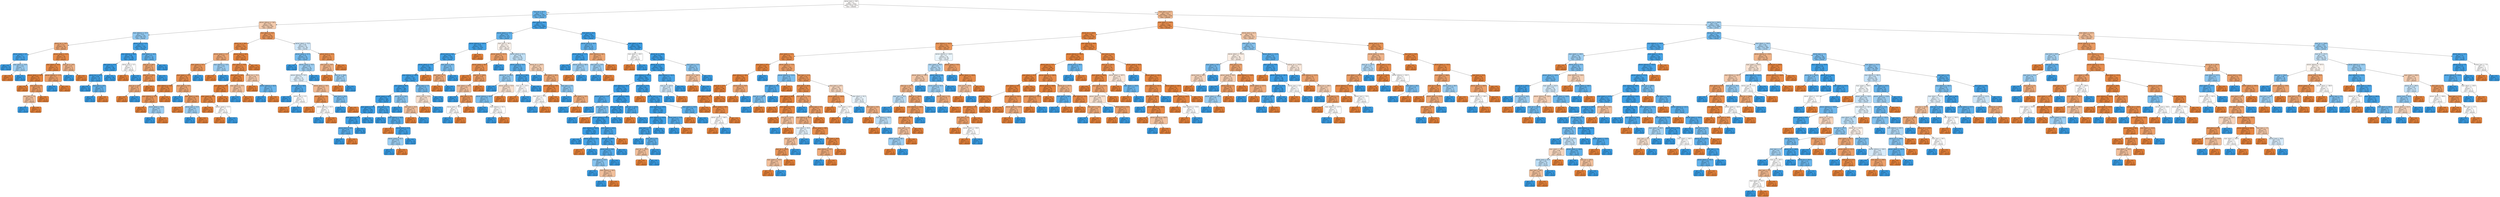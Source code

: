 digraph Tree {
node [shape=box, style="filled, rounded", color="black", fontname="helvetica"] ;
edge [fontname="helvetica"] ;
0 [label="winner_level <= 38.5\ngini = 0.5\nsamples = 4416\nvalue = [3529, 3471]\nclass = attacker", fillcolor="#fffdfc"] ;
1 [label="loser_hp <= 91.5\ngini = 0.32\nsamples = 1702\nvalue = [538, 2152]\nclass = normal", fillcolor="#6ab6ec"] ;
0 -> 1 [labeldistance=2.5, labelangle=45, headlabel="True"] ;
2 [label="winner_defense <= 36.5\ngini = 0.47\nsamples = 449\nvalue = [436, 256]\nclass = attacker", fillcolor="#f4cbad"] ;
1 -> 2 ;
3 [label="loser_defense <= 22.5\ngini = 0.43\nsamples = 179\nvalue = [88, 197]\nclass = normal", fillcolor="#91c9f1"] ;
2 -> 3 ;
4 [label="winner_hp <= 18.5\ngini = 0.35\nsamples = 60\nvalue = [78, 23]\nclass = attacker", fillcolor="#eda673"] ;
3 -> 4 ;
5 [label="winner_speed <= 9.5\ngini = 0.1\nsamples = 11\nvalue = [1, 17]\nclass = normal", fillcolor="#45a3e7"] ;
4 -> 5 ;
6 [label="gini = 0.0\nsamples = 8\nvalue = [0, 15]\nclass = normal", fillcolor="#399de5"] ;
5 -> 6 ;
7 [label="loser_attack <= 14.0\ngini = 0.44\nsamples = 3\nvalue = [1, 2]\nclass = normal", fillcolor="#9ccef2"] ;
5 -> 7 ;
8 [label="gini = 0.0\nsamples = 1\nvalue = [1, 0]\nclass = attacker", fillcolor="#e58139"] ;
7 -> 8 ;
9 [label="gini = 0.0\nsamples = 2\nvalue = [0, 2]\nclass = normal", fillcolor="#399de5"] ;
7 -> 9 ;
10 [label="winner_speed <= 43.5\ngini = 0.13\nsamples = 49\nvalue = [77, 6]\nclass = attacker", fillcolor="#e78b48"] ;
4 -> 10 ;
11 [label="loser_attack <= 16.5\ngini = 0.1\nsamples = 45\nvalue = [72, 4]\nclass = attacker", fillcolor="#e68844"] ;
10 -> 11 ;
12 [label="winner_attack <= 35.0\ngini = 0.03\nsamples = 35\nvalue = [59, 1]\nclass = attacker", fillcolor="#e5833c"] ;
11 -> 12 ;
13 [label="gini = 0.0\nsamples = 31\nvalue = [54, 0]\nclass = attacker", fillcolor="#e58139"] ;
12 -> 13 ;
14 [label="loser_level <= 2.5\ngini = 0.28\nsamples = 4\nvalue = [5, 1]\nclass = attacker", fillcolor="#ea9a61"] ;
12 -> 14 ;
15 [label="loser_type <= 7.0\ngini = 0.44\nsamples = 2\nvalue = [2, 1]\nclass = attacker", fillcolor="#f2c09c"] ;
14 -> 15 ;
16 [label="gini = 0.0\nsamples = 1\nvalue = [0, 1]\nclass = normal", fillcolor="#399de5"] ;
15 -> 16 ;
17 [label="gini = 0.0\nsamples = 1\nvalue = [2, 0]\nclass = attacker", fillcolor="#e58139"] ;
15 -> 17 ;
18 [label="gini = 0.0\nsamples = 2\nvalue = [3, 0]\nclass = attacker", fillcolor="#e58139"] ;
14 -> 18 ;
19 [label="winner_defense <= 17.5\ngini = 0.3\nsamples = 10\nvalue = [13, 3]\nclass = attacker", fillcolor="#eb9e67"] ;
11 -> 19 ;
20 [label="gini = 0.0\nsamples = 3\nvalue = [0, 3]\nclass = normal", fillcolor="#399de5"] ;
19 -> 20 ;
21 [label="gini = 0.0\nsamples = 7\nvalue = [13, 0]\nclass = attacker", fillcolor="#e58139"] ;
19 -> 21 ;
22 [label="loser_hp <= 14.0\ngini = 0.41\nsamples = 4\nvalue = [5, 2]\nclass = attacker", fillcolor="#efb388"] ;
10 -> 22 ;
23 [label="gini = 0.0\nsamples = 1\nvalue = [0, 2]\nclass = normal", fillcolor="#399de5"] ;
22 -> 23 ;
24 [label="gini = 0.0\nsamples = 3\nvalue = [5, 0]\nclass = attacker", fillcolor="#e58139"] ;
22 -> 24 ;
25 [label="winner_level <= 11.5\ngini = 0.1\nsamples = 119\nvalue = [10, 174]\nclass = normal", fillcolor="#44a3e6"] ;
3 -> 25 ;
26 [label="loser_defense <= 88.5\ngini = 0.04\nsamples = 86\nvalue = [3, 138]\nclass = normal", fillcolor="#3d9fe6"] ;
25 -> 26 ;
27 [label="loser_level <= 11.5\ngini = 0.01\nsamples = 84\nvalue = [1, 136]\nclass = normal", fillcolor="#3a9ee5"] ;
26 -> 27 ;
28 [label="winner_hp <= 31.5\ngini = 0.09\nsamples = 16\nvalue = [1, 21]\nclass = normal", fillcolor="#42a2e6"] ;
27 -> 28 ;
29 [label="gini = 0.0\nsamples = 12\nvalue = [0, 16]\nclass = normal", fillcolor="#399de5"] ;
28 -> 29 ;
30 [label="loser_level <= 10.5\ngini = 0.28\nsamples = 4\nvalue = [1, 5]\nclass = normal", fillcolor="#61b1ea"] ;
28 -> 30 ;
31 [label="gini = 0.0\nsamples = 3\nvalue = [0, 5]\nclass = normal", fillcolor="#399de5"] ;
30 -> 31 ;
32 [label="gini = 0.0\nsamples = 1\nvalue = [1, 0]\nclass = attacker", fillcolor="#e58139"] ;
30 -> 32 ;
33 [label="gini = 0.0\nsamples = 68\nvalue = [0, 115]\nclass = normal", fillcolor="#399de5"] ;
27 -> 33 ;
34 [label="winner_level <= 6.5\ngini = 0.5\nsamples = 2\nvalue = [2, 2]\nclass = attacker", fillcolor="#ffffff"] ;
26 -> 34 ;
35 [label="gini = 0.0\nsamples = 1\nvalue = [2, 0]\nclass = attacker", fillcolor="#e58139"] ;
34 -> 35 ;
36 [label="gini = 0.0\nsamples = 1\nvalue = [0, 2]\nclass = normal", fillcolor="#399de5"] ;
34 -> 36 ;
37 [label="loser_attack <= 36.0\ngini = 0.27\nsamples = 33\nvalue = [7, 36]\nclass = normal", fillcolor="#5fb0ea"] ;
25 -> 37 ;
38 [label="loser_hp <= 60.5\ngini = 0.35\nsamples = 8\nvalue = [7, 2]\nclass = attacker", fillcolor="#eca572"] ;
37 -> 38 ;
39 [label="loser_hp <= 45.5\ngini = 0.22\nsamples = 7\nvalue = [7, 1]\nclass = attacker", fillcolor="#e99355"] ;
38 -> 39 ;
40 [label="loser_hp <= 42.5\ngini = 0.38\nsamples = 4\nvalue = [3, 1]\nclass = attacker", fillcolor="#eeab7b"] ;
39 -> 40 ;
41 [label="gini = 0.0\nsamples = 3\nvalue = [3, 0]\nclass = attacker", fillcolor="#e58139"] ;
40 -> 41 ;
42 [label="gini = 0.0\nsamples = 1\nvalue = [0, 1]\nclass = normal", fillcolor="#399de5"] ;
40 -> 42 ;
43 [label="gini = 0.0\nsamples = 3\nvalue = [4, 0]\nclass = attacker", fillcolor="#e58139"] ;
39 -> 43 ;
44 [label="gini = 0.0\nsamples = 1\nvalue = [0, 1]\nclass = normal", fillcolor="#399de5"] ;
38 -> 44 ;
45 [label="gini = 0.0\nsamples = 25\nvalue = [0, 34]\nclass = normal", fillcolor="#399de5"] ;
37 -> 45 ;
46 [label="loser_attack <= 56.5\ngini = 0.25\nsamples = 270\nvalue = [348, 59]\nclass = attacker", fillcolor="#e9965b"] ;
2 -> 46 ;
47 [label="winner_hp <= 68.5\ngini = 0.12\nsamples = 229\nvalue = [321, 23]\nclass = attacker", fillcolor="#e78a47"] ;
46 -> 47 ;
48 [label="winner_speed <= 51.5\ngini = 0.36\nsamples = 51\nvalue = [56, 17]\nclass = attacker", fillcolor="#eda775"] ;
47 -> 48 ;
49 [label="loser_speed <= 55.5\ngini = 0.25\nsamples = 44\nvalue = [52, 9]\nclass = attacker", fillcolor="#ea975b"] ;
48 -> 49 ;
50 [label="loser_speed <= 33.5\ngini = 0.16\nsamples = 40\nvalue = [52, 5]\nclass = attacker", fillcolor="#e88d4c"] ;
49 -> 50 ;
51 [label="loser_defense <= 18.0\ngini = 0.09\nsamples = 29\nvalue = [42, 2]\nclass = attacker", fillcolor="#e68742"] ;
50 -> 51 ;
52 [label="loser_defense <= 11.5\ngini = 0.24\nsamples = 9\nvalue = [12, 2]\nclass = attacker", fillcolor="#e9965a"] ;
51 -> 52 ;
53 [label="gini = 0.0\nsamples = 6\nvalue = [11, 0]\nclass = attacker", fillcolor="#e58139"] ;
52 -> 53 ;
54 [label="winner_attack <= 42.0\ngini = 0.44\nsamples = 3\nvalue = [1, 2]\nclass = normal", fillcolor="#9ccef2"] ;
52 -> 54 ;
55 [label="gini = 0.0\nsamples = 2\nvalue = [0, 2]\nclass = normal", fillcolor="#399de5"] ;
54 -> 55 ;
56 [label="gini = 0.0\nsamples = 1\nvalue = [1, 0]\nclass = attacker", fillcolor="#e58139"] ;
54 -> 56 ;
57 [label="gini = 0.0\nsamples = 20\nvalue = [30, 0]\nclass = attacker", fillcolor="#e58139"] ;
51 -> 57 ;
58 [label="loser_speed <= 35.5\ngini = 0.36\nsamples = 11\nvalue = [10, 3]\nclass = attacker", fillcolor="#eda774"] ;
50 -> 58 ;
59 [label="gini = 0.0\nsamples = 1\nvalue = [0, 1]\nclass = normal", fillcolor="#399de5"] ;
58 -> 59 ;
60 [label="loser_attack <= 40.0\ngini = 0.28\nsamples = 10\nvalue = [10, 2]\nclass = attacker", fillcolor="#ea9a61"] ;
58 -> 60 ;
61 [label="gini = 0.0\nsamples = 7\nvalue = [9, 0]\nclass = attacker", fillcolor="#e58139"] ;
60 -> 61 ;
62 [label="winner_type <= 12.5\ngini = 0.44\nsamples = 3\nvalue = [1, 2]\nclass = normal", fillcolor="#9ccef2"] ;
60 -> 62 ;
63 [label="gini = 0.0\nsamples = 2\nvalue = [0, 2]\nclass = normal", fillcolor="#399de5"] ;
62 -> 63 ;
64 [label="gini = 0.0\nsamples = 1\nvalue = [1, 0]\nclass = attacker", fillcolor="#e58139"] ;
62 -> 64 ;
65 [label="gini = 0.0\nsamples = 4\nvalue = [0, 4]\nclass = normal", fillcolor="#399de5"] ;
49 -> 65 ;
66 [label="loser_defense <= 33.0\ngini = 0.44\nsamples = 7\nvalue = [4, 8]\nclass = normal", fillcolor="#9ccef2"] ;
48 -> 66 ;
67 [label="gini = 0.0\nsamples = 3\nvalue = [4, 0]\nclass = attacker", fillcolor="#e58139"] ;
66 -> 67 ;
68 [label="gini = 0.0\nsamples = 4\nvalue = [0, 8]\nclass = normal", fillcolor="#399de5"] ;
66 -> 68 ;
69 [label="winner_level <= 26.5\ngini = 0.04\nsamples = 178\nvalue = [265, 6]\nclass = attacker", fillcolor="#e6843d"] ;
47 -> 69 ;
70 [label="loser_attack <= 50.0\ngini = 0.11\nsamples = 65\nvalue = [97, 6]\nclass = attacker", fillcolor="#e78945"] ;
69 -> 70 ;
71 [label="loser_level <= 24.5\ngini = 0.04\nsamples = 57\nvalue = [90, 2]\nclass = attacker", fillcolor="#e6843d"] ;
70 -> 71 ;
72 [label="loser_speed <= 20.5\ngini = 0.02\nsamples = 54\nvalue = [88, 1]\nclass = attacker", fillcolor="#e5823b"] ;
71 -> 72 ;
73 [label="loser_speed <= 19.5\ngini = 0.09\nsamples = 16\nvalue = [19, 1]\nclass = attacker", fillcolor="#e68843"] ;
72 -> 73 ;
74 [label="gini = 0.0\nsamples = 14\nvalue = [18, 0]\nclass = attacker", fillcolor="#e58139"] ;
73 -> 74 ;
75 [label="winner_speed <= 57.5\ngini = 0.5\nsamples = 2\nvalue = [1, 1]\nclass = attacker", fillcolor="#ffffff"] ;
73 -> 75 ;
76 [label="gini = 0.0\nsamples = 1\nvalue = [1, 0]\nclass = attacker", fillcolor="#e58139"] ;
75 -> 76 ;
77 [label="gini = 0.0\nsamples = 1\nvalue = [0, 1]\nclass = normal", fillcolor="#399de5"] ;
75 -> 77 ;
78 [label="gini = 0.0\nsamples = 38\nvalue = [69, 0]\nclass = attacker", fillcolor="#e58139"] ;
72 -> 78 ;
79 [label="loser_attack <= 37.5\ngini = 0.44\nsamples = 3\nvalue = [2, 1]\nclass = attacker", fillcolor="#f2c09c"] ;
71 -> 79 ;
80 [label="gini = 0.0\nsamples = 1\nvalue = [0, 1]\nclass = normal", fillcolor="#399de5"] ;
79 -> 80 ;
81 [label="gini = 0.0\nsamples = 2\nvalue = [2, 0]\nclass = attacker", fillcolor="#e58139"] ;
79 -> 81 ;
82 [label="winner_hp <= 75.5\ngini = 0.46\nsamples = 8\nvalue = [7, 4]\nclass = attacker", fillcolor="#f4c9aa"] ;
70 -> 82 ;
83 [label="gini = 0.0\nsamples = 4\nvalue = [6, 0]\nclass = attacker", fillcolor="#e58139"] ;
82 -> 83 ;
84 [label="winner_defense <= 60.0\ngini = 0.32\nsamples = 4\nvalue = [1, 4]\nclass = normal", fillcolor="#6ab6ec"] ;
82 -> 84 ;
85 [label="gini = 0.0\nsamples = 3\nvalue = [0, 4]\nclass = normal", fillcolor="#399de5"] ;
84 -> 85 ;
86 [label="gini = 0.0\nsamples = 1\nvalue = [1, 0]\nclass = attacker", fillcolor="#e58139"] ;
84 -> 86 ;
87 [label="gini = 0.0\nsamples = 113\nvalue = [168, 0]\nclass = attacker", fillcolor="#e58139"] ;
69 -> 87 ;
88 [label="winner_attack <= 75.5\ngini = 0.49\nsamples = 41\nvalue = [27, 36]\nclass = normal", fillcolor="#cee6f8"] ;
46 -> 88 ;
89 [label="winner_speed <= 47.5\ngini = 0.35\nsamples = 29\nvalue = [10, 34]\nclass = normal", fillcolor="#73baed"] ;
88 -> 89 ;
90 [label="gini = 0.0\nsamples = 11\nvalue = [0, 14]\nclass = normal", fillcolor="#399de5"] ;
89 -> 90 ;
91 [label="winner_speed <= 76.5\ngini = 0.44\nsamples = 18\nvalue = [10, 20]\nclass = normal", fillcolor="#9ccef2"] ;
89 -> 91 ;
92 [label="winner_defense <= 52.5\ngini = 0.5\nsamples = 14\nvalue = [10, 12]\nclass = normal", fillcolor="#deeffb"] ;
91 -> 92 ;
93 [label="winner_level <= 26.0\ngini = 0.2\nsamples = 6\nvalue = [1, 8]\nclass = normal", fillcolor="#52a9e8"] ;
92 -> 93 ;
94 [label="gini = 0.0\nsamples = 4\nvalue = [0, 7]\nclass = normal", fillcolor="#399de5"] ;
93 -> 94 ;
95 [label="winner_type <= 4.5\ngini = 0.5\nsamples = 2\nvalue = [1, 1]\nclass = attacker", fillcolor="#ffffff"] ;
93 -> 95 ;
96 [label="gini = 0.0\nsamples = 1\nvalue = [1, 0]\nclass = attacker", fillcolor="#e58139"] ;
95 -> 96 ;
97 [label="gini = 0.0\nsamples = 1\nvalue = [0, 1]\nclass = normal", fillcolor="#399de5"] ;
95 -> 97 ;
98 [label="winner_attack <= 70.5\ngini = 0.43\nsamples = 8\nvalue = [9, 4]\nclass = attacker", fillcolor="#f1b991"] ;
92 -> 98 ;
99 [label="winner_type <= 4.0\ngini = 0.2\nsamples = 6\nvalue = [8, 1]\nclass = attacker", fillcolor="#e89152"] ;
98 -> 99 ;
100 [label="gini = 0.0\nsamples = 4\nvalue = [7, 0]\nclass = attacker", fillcolor="#e58139"] ;
99 -> 100 ;
101 [label="winner_defense <= 65.5\ngini = 0.5\nsamples = 2\nvalue = [1, 1]\nclass = attacker", fillcolor="#ffffff"] ;
99 -> 101 ;
102 [label="gini = 0.0\nsamples = 1\nvalue = [0, 1]\nclass = normal", fillcolor="#399de5"] ;
101 -> 102 ;
103 [label="gini = 0.0\nsamples = 1\nvalue = [1, 0]\nclass = attacker", fillcolor="#e58139"] ;
101 -> 103 ;
104 [label="loser_level <= 26.0\ngini = 0.38\nsamples = 2\nvalue = [1, 3]\nclass = normal", fillcolor="#7bbeee"] ;
98 -> 104 ;
105 [label="gini = 0.0\nsamples = 1\nvalue = [0, 3]\nclass = normal", fillcolor="#399de5"] ;
104 -> 105 ;
106 [label="gini = 0.0\nsamples = 1\nvalue = [1, 0]\nclass = attacker", fillcolor="#e58139"] ;
104 -> 106 ;
107 [label="gini = 0.0\nsamples = 4\nvalue = [0, 8]\nclass = normal", fillcolor="#399de5"] ;
91 -> 107 ;
108 [label="winner_level <= 32.0\ngini = 0.19\nsamples = 12\nvalue = [17, 2]\nclass = attacker", fillcolor="#e89050"] ;
88 -> 108 ;
109 [label="loser_level <= 30.5\ngini = 0.41\nsamples = 5\nvalue = [5, 2]\nclass = attacker", fillcolor="#efb388"] ;
108 -> 109 ;
110 [label="gini = 0.0\nsamples = 3\nvalue = [4, 0]\nclass = attacker", fillcolor="#e58139"] ;
109 -> 110 ;
111 [label="loser_hp <= 88.0\ngini = 0.44\nsamples = 2\nvalue = [1, 2]\nclass = normal", fillcolor="#9ccef2"] ;
109 -> 111 ;
112 [label="gini = 0.0\nsamples = 1\nvalue = [1, 0]\nclass = attacker", fillcolor="#e58139"] ;
111 -> 112 ;
113 [label="gini = 0.0\nsamples = 1\nvalue = [0, 2]\nclass = normal", fillcolor="#399de5"] ;
111 -> 113 ;
114 [label="gini = 0.0\nsamples = 7\nvalue = [12, 0]\nclass = attacker", fillcolor="#e58139"] ;
108 -> 114 ;
115 [label="loser_speed <= 89.5\ngini = 0.1\nsamples = 1253\nvalue = [102, 1896]\nclass = normal", fillcolor="#44a2e6"] ;
1 -> 115 ;
116 [label="winner_attack <= 71.5\ngini = 0.28\nsamples = 274\nvalue = [72, 361]\nclass = normal", fillcolor="#60b1ea"] ;
115 -> 116 ;
117 [label="winner_defense <= 103.0\ngini = 0.09\nsamples = 207\nvalue = [16, 310]\nclass = normal", fillcolor="#43a2e6"] ;
116 -> 117 ;
118 [label="winner_level <= 36.0\ngini = 0.09\nsamples = 206\nvalue = [15, 310]\nclass = normal", fillcolor="#43a2e6"] ;
117 -> 118 ;
119 [label="winner_attack <= 70.5\ngini = 0.07\nsamples = 198\nvalue = [12, 301]\nclass = normal", fillcolor="#41a1e6"] ;
118 -> 119 ;
120 [label="loser_defense <= 138.0\ngini = 0.07\nsamples = 197\nvalue = [11, 301]\nclass = normal", fillcolor="#40a1e6"] ;
119 -> 120 ;
121 [label="loser_speed <= 88.5\ngini = 0.05\nsamples = 184\nvalue = [7, 287]\nclass = normal", fillcolor="#3e9fe6"] ;
120 -> 121 ;
122 [label="winner_speed <= 54.5\ngini = 0.03\nsamples = 180\nvalue = [5, 282]\nclass = normal", fillcolor="#3d9fe5"] ;
121 -> 122 ;
123 [label="loser_speed <= 57.5\ngini = 0.01\nsamples = 140\nvalue = [1, 223]\nclass = normal", fillcolor="#3a9de5"] ;
122 -> 123 ;
124 [label="loser_attack <= 53.5\ngini = 0.04\nsamples = 27\nvalue = [1, 44]\nclass = normal", fillcolor="#3d9fe6"] ;
123 -> 124 ;
125 [label="winner_level <= 10.5\ngini = 0.24\nsamples = 3\nvalue = [1, 6]\nclass = normal", fillcolor="#5aade9"] ;
124 -> 125 ;
126 [label="gini = 0.0\nsamples = 2\nvalue = [0, 6]\nclass = normal", fillcolor="#399de5"] ;
125 -> 126 ;
127 [label="gini = 0.0\nsamples = 1\nvalue = [1, 0]\nclass = attacker", fillcolor="#e58139"] ;
125 -> 127 ;
128 [label="gini = 0.0\nsamples = 24\nvalue = [0, 38]\nclass = normal", fillcolor="#399de5"] ;
124 -> 128 ;
129 [label="gini = 0.0\nsamples = 113\nvalue = [0, 179]\nclass = normal", fillcolor="#399de5"] ;
123 -> 129 ;
130 [label="loser_type <= 3.5\ngini = 0.12\nsamples = 40\nvalue = [4, 59]\nclass = normal", fillcolor="#46a4e7"] ;
122 -> 130 ;
131 [label="gini = 0.0\nsamples = 21\nvalue = [0, 33]\nclass = normal", fillcolor="#399de5"] ;
130 -> 131 ;
132 [label="loser_defense <= 66.0\ngini = 0.23\nsamples = 19\nvalue = [4, 26]\nclass = normal", fillcolor="#57ace9"] ;
130 -> 132 ;
133 [label="gini = 0.0\nsamples = 2\nvalue = [3, 0]\nclass = attacker", fillcolor="#e58139"] ;
132 -> 133 ;
134 [label="winner_level <= 21.5\ngini = 0.07\nsamples = 17\nvalue = [1, 26]\nclass = normal", fillcolor="#41a1e6"] ;
132 -> 134 ;
135 [label="winner_speed <= 61.5\ngini = 0.44\nsamples = 2\nvalue = [1, 2]\nclass = normal", fillcolor="#9ccef2"] ;
134 -> 135 ;
136 [label="gini = 0.0\nsamples = 1\nvalue = [0, 2]\nclass = normal", fillcolor="#399de5"] ;
135 -> 136 ;
137 [label="gini = 0.0\nsamples = 1\nvalue = [1, 0]\nclass = attacker", fillcolor="#e58139"] ;
135 -> 137 ;
138 [label="gini = 0.0\nsamples = 15\nvalue = [0, 24]\nclass = normal", fillcolor="#399de5"] ;
134 -> 138 ;
139 [label="winner_hp <= 56.0\ngini = 0.41\nsamples = 4\nvalue = [2, 5]\nclass = normal", fillcolor="#88c4ef"] ;
121 -> 139 ;
140 [label="gini = 0.0\nsamples = 2\nvalue = [0, 4]\nclass = normal", fillcolor="#399de5"] ;
139 -> 140 ;
141 [label="loser_level <= 42.0\ngini = 0.44\nsamples = 2\nvalue = [2, 1]\nclass = attacker", fillcolor="#f2c09c"] ;
139 -> 141 ;
142 [label="gini = 0.0\nsamples = 1\nvalue = [2, 0]\nclass = attacker", fillcolor="#e58139"] ;
141 -> 142 ;
143 [label="gini = 0.0\nsamples = 1\nvalue = [0, 1]\nclass = normal", fillcolor="#399de5"] ;
141 -> 143 ;
144 [label="winner_type <= 1.5\ngini = 0.35\nsamples = 13\nvalue = [4, 14]\nclass = normal", fillcolor="#72b9ec"] ;
120 -> 144 ;
145 [label="winner_level <= 23.0\ngini = 0.49\nsamples = 3\nvalue = [4, 3]\nclass = attacker", fillcolor="#f8e0ce"] ;
144 -> 145 ;
146 [label="gini = 0.0\nsamples = 2\nvalue = [4, 0]\nclass = attacker", fillcolor="#e58139"] ;
145 -> 146 ;
147 [label="gini = 0.0\nsamples = 1\nvalue = [0, 3]\nclass = normal", fillcolor="#399de5"] ;
145 -> 147 ;
148 [label="gini = 0.0\nsamples = 10\nvalue = [0, 11]\nclass = normal", fillcolor="#399de5"] ;
144 -> 148 ;
149 [label="gini = 0.0\nsamples = 1\nvalue = [1, 0]\nclass = attacker", fillcolor="#e58139"] ;
119 -> 149 ;
150 [label="loser_level <= 34.5\ngini = 0.38\nsamples = 8\nvalue = [3, 9]\nclass = normal", fillcolor="#7bbeee"] ;
118 -> 150 ;
151 [label="loser_type <= 5.5\ngini = 0.38\nsamples = 3\nvalue = [3, 1]\nclass = attacker", fillcolor="#eeab7b"] ;
150 -> 151 ;
152 [label="gini = 0.0\nsamples = 2\nvalue = [3, 0]\nclass = attacker", fillcolor="#e58139"] ;
151 -> 152 ;
153 [label="gini = 0.0\nsamples = 1\nvalue = [0, 1]\nclass = normal", fillcolor="#399de5"] ;
151 -> 153 ;
154 [label="gini = 0.0\nsamples = 5\nvalue = [0, 8]\nclass = normal", fillcolor="#399de5"] ;
150 -> 154 ;
155 [label="gini = 0.0\nsamples = 1\nvalue = [1, 0]\nclass = attacker", fillcolor="#e58139"] ;
117 -> 155 ;
156 [label="loser_level <= 30.5\ngini = 0.5\nsamples = 67\nvalue = [56, 51]\nclass = attacker", fillcolor="#fdf4ed"] ;
116 -> 156 ;
157 [label="winner_speed <= 107.0\ngini = 0.31\nsamples = 18\nvalue = [25, 6]\nclass = attacker", fillcolor="#eb9f69"] ;
156 -> 157 ;
158 [label="winner_speed <= 68.5\ngini = 0.19\nsamples = 16\nvalue = [25, 3]\nclass = attacker", fillcolor="#e89051"] ;
157 -> 158 ;
159 [label="gini = 0.0\nsamples = 5\nvalue = [11, 0]\nclass = attacker", fillcolor="#e58139"] ;
158 -> 159 ;
160 [label="loser_hp <= 109.0\ngini = 0.29\nsamples = 11\nvalue = [14, 3]\nclass = attacker", fillcolor="#eb9c63"] ;
158 -> 160 ;
161 [label="loser_attack <= 64.0\ngini = 0.44\nsamples = 7\nvalue = [6, 3]\nclass = attacker", fillcolor="#f2c09c"] ;
160 -> 161 ;
162 [label="gini = 0.0\nsamples = 1\nvalue = [0, 2]\nclass = normal", fillcolor="#399de5"] ;
161 -> 162 ;
163 [label="loser_type <= 2.5\ngini = 0.24\nsamples = 6\nvalue = [6, 1]\nclass = attacker", fillcolor="#e9965a"] ;
161 -> 163 ;
164 [label="winner_level <= 34.5\ngini = 0.5\nsamples = 2\nvalue = [1, 1]\nclass = attacker", fillcolor="#ffffff"] ;
163 -> 164 ;
165 [label="gini = 0.0\nsamples = 1\nvalue = [0, 1]\nclass = normal", fillcolor="#399de5"] ;
164 -> 165 ;
166 [label="gini = 0.0\nsamples = 1\nvalue = [1, 0]\nclass = attacker", fillcolor="#e58139"] ;
164 -> 166 ;
167 [label="gini = 0.0\nsamples = 4\nvalue = [5, 0]\nclass = attacker", fillcolor="#e58139"] ;
163 -> 167 ;
168 [label="gini = 0.0\nsamples = 4\nvalue = [8, 0]\nclass = attacker", fillcolor="#e58139"] ;
160 -> 168 ;
169 [label="gini = 0.0\nsamples = 2\nvalue = [0, 3]\nclass = normal", fillcolor="#399de5"] ;
157 -> 169 ;
170 [label="winner_attack <= 87.5\ngini = 0.48\nsamples = 49\nvalue = [31, 45]\nclass = normal", fillcolor="#c1e1f7"] ;
156 -> 170 ;
171 [label="winner_speed <= 76.5\ngini = 0.25\nsamples = 23\nvalue = [5, 29]\nclass = normal", fillcolor="#5baee9"] ;
170 -> 171 ;
172 [label="winner_hp <= 108.0\ngini = 0.43\nsamples = 9\nvalue = [4, 9]\nclass = normal", fillcolor="#91c9f1"] ;
171 -> 172 ;
173 [label="gini = 0.0\nsamples = 4\nvalue = [0, 6]\nclass = normal", fillcolor="#399de5"] ;
172 -> 173 ;
174 [label="winner_speed <= 53.0\ngini = 0.49\nsamples = 5\nvalue = [4, 3]\nclass = attacker", fillcolor="#f8e0ce"] ;
172 -> 174 ;
175 [label="winner_defense <= 82.0\ngini = 0.38\nsamples = 3\nvalue = [1, 3]\nclass = normal", fillcolor="#7bbeee"] ;
174 -> 175 ;
176 [label="gini = 0.0\nsamples = 1\nvalue = [0, 2]\nclass = normal", fillcolor="#399de5"] ;
175 -> 176 ;
177 [label="loser_defense <= 81.5\ngini = 0.5\nsamples = 2\nvalue = [1, 1]\nclass = attacker", fillcolor="#ffffff"] ;
175 -> 177 ;
178 [label="gini = 0.0\nsamples = 1\nvalue = [0, 1]\nclass = normal", fillcolor="#399de5"] ;
177 -> 178 ;
179 [label="gini = 0.0\nsamples = 1\nvalue = [1, 0]\nclass = attacker", fillcolor="#e58139"] ;
177 -> 179 ;
180 [label="gini = 0.0\nsamples = 2\nvalue = [3, 0]\nclass = attacker", fillcolor="#e58139"] ;
174 -> 180 ;
181 [label="winner_hp <= 99.5\ngini = 0.09\nsamples = 14\nvalue = [1, 20]\nclass = normal", fillcolor="#43a2e6"] ;
171 -> 181 ;
182 [label="loser_hp <= 135.5\ngini = 0.5\nsamples = 2\nvalue = [1, 1]\nclass = attacker", fillcolor="#ffffff"] ;
181 -> 182 ;
183 [label="gini = 0.0\nsamples = 1\nvalue = [1, 0]\nclass = attacker", fillcolor="#e58139"] ;
182 -> 183 ;
184 [label="gini = 0.0\nsamples = 1\nvalue = [0, 1]\nclass = normal", fillcolor="#399de5"] ;
182 -> 184 ;
185 [label="gini = 0.0\nsamples = 12\nvalue = [0, 19]\nclass = normal", fillcolor="#399de5"] ;
181 -> 185 ;
186 [label="winner_hp <= 104.5\ngini = 0.47\nsamples = 26\nvalue = [26, 16]\nclass = attacker", fillcolor="#f5cfb3"] ;
170 -> 186 ;
187 [label="gini = 0.0\nsamples = 5\nvalue = [0, 8]\nclass = normal", fillcolor="#399de5"] ;
186 -> 187 ;
188 [label="loser_attack <= 94.5\ngini = 0.36\nsamples = 21\nvalue = [26, 8]\nclass = attacker", fillcolor="#eda876"] ;
186 -> 188 ;
189 [label="winner_speed <= 68.5\ngini = 0.08\nsamples = 16\nvalue = [23, 1]\nclass = attacker", fillcolor="#e68642"] ;
188 -> 189 ;
190 [label="loser_level <= 37.0\ngini = 0.5\nsamples = 2\nvalue = [1, 1]\nclass = attacker", fillcolor="#ffffff"] ;
189 -> 190 ;
191 [label="gini = 0.0\nsamples = 1\nvalue = [0, 1]\nclass = normal", fillcolor="#399de5"] ;
190 -> 191 ;
192 [label="gini = 0.0\nsamples = 1\nvalue = [1, 0]\nclass = attacker", fillcolor="#e58139"] ;
190 -> 192 ;
193 [label="gini = 0.0\nsamples = 14\nvalue = [22, 0]\nclass = attacker", fillcolor="#e58139"] ;
189 -> 193 ;
194 [label="loser_type <= 4.5\ngini = 0.42\nsamples = 5\nvalue = [3, 7]\nclass = normal", fillcolor="#8ec7f0"] ;
188 -> 194 ;
195 [label="gini = 0.0\nsamples = 2\nvalue = [0, 6]\nclass = normal", fillcolor="#399de5"] ;
194 -> 195 ;
196 [label="loser_speed <= 74.5\ngini = 0.38\nsamples = 3\nvalue = [3, 1]\nclass = attacker", fillcolor="#eeab7b"] ;
194 -> 196 ;
197 [label="gini = 0.0\nsamples = 1\nvalue = [0, 1]\nclass = normal", fillcolor="#399de5"] ;
196 -> 197 ;
198 [label="gini = 0.0\nsamples = 2\nvalue = [3, 0]\nclass = attacker", fillcolor="#e58139"] ;
196 -> 198 ;
199 [label="loser_level <= 36.5\ngini = 0.04\nsamples = 979\nvalue = [30, 1535]\nclass = normal", fillcolor="#3d9fe6"] ;
115 -> 199 ;
200 [label="winner_attack <= 64.5\ngini = 0.27\nsamples = 34\nvalue = [8, 41]\nclass = normal", fillcolor="#60b0ea"] ;
199 -> 200 ;
201 [label="winner_attack <= 57.5\ngini = 0.05\nsamples = 27\nvalue = [1, 39]\nclass = normal", fillcolor="#3ea0e6"] ;
200 -> 201 ;
202 [label="gini = 0.0\nsamples = 25\nvalue = [0, 37]\nclass = normal", fillcolor="#399de5"] ;
201 -> 202 ;
203 [label="winner_speed <= 66.0\ngini = 0.44\nsamples = 2\nvalue = [1, 2]\nclass = normal", fillcolor="#9ccef2"] ;
201 -> 203 ;
204 [label="gini = 0.0\nsamples = 1\nvalue = [1, 0]\nclass = attacker", fillcolor="#e58139"] ;
203 -> 204 ;
205 [label="gini = 0.0\nsamples = 1\nvalue = [0, 2]\nclass = normal", fillcolor="#399de5"] ;
203 -> 205 ;
206 [label="loser_defense <= 68.5\ngini = 0.35\nsamples = 7\nvalue = [7, 2]\nclass = attacker", fillcolor="#eca572"] ;
200 -> 206 ;
207 [label="loser_level <= 35.0\ngini = 0.44\nsamples = 3\nvalue = [1, 2]\nclass = normal", fillcolor="#9ccef2"] ;
206 -> 207 ;
208 [label="gini = 0.0\nsamples = 2\nvalue = [0, 2]\nclass = normal", fillcolor="#399de5"] ;
207 -> 208 ;
209 [label="gini = 0.0\nsamples = 1\nvalue = [1, 0]\nclass = attacker", fillcolor="#e58139"] ;
207 -> 209 ;
210 [label="gini = 0.0\nsamples = 4\nvalue = [6, 0]\nclass = attacker", fillcolor="#e58139"] ;
206 -> 210 ;
211 [label="loser_attack <= 64.5\ngini = 0.03\nsamples = 945\nvalue = [22, 1494]\nclass = normal", fillcolor="#3c9ee5"] ;
199 -> 211 ;
212 [label="loser_speed <= 100.5\ngini = 0.5\nsamples = 3\nvalue = [3, 3]\nclass = attacker", fillcolor="#ffffff"] ;
211 -> 212 ;
213 [label="gini = 0.0\nsamples = 1\nvalue = [3, 0]\nclass = attacker", fillcolor="#e58139"] ;
212 -> 213 ;
214 [label="gini = 0.0\nsamples = 2\nvalue = [0, 3]\nclass = normal", fillcolor="#399de5"] ;
212 -> 214 ;
215 [label="winner_hp <= 148.0\ngini = 0.02\nsamples = 942\nvalue = [19, 1491]\nclass = normal", fillcolor="#3c9ee5"] ;
211 -> 215 ;
216 [label="winner_hp <= 127.5\ngini = 0.02\nsamples = 934\nvalue = [15, 1481]\nclass = normal", fillcolor="#3b9ee5"] ;
215 -> 216 ;
217 [label="loser_defense <= 223.5\ngini = 0.02\nsamples = 899\nvalue = [12, 1430]\nclass = normal", fillcolor="#3b9ee5"] ;
216 -> 217 ;
218 [label="loser_defense <= 66.5\ngini = 0.01\nsamples = 779\nvalue = [6, 1250]\nclass = normal", fillcolor="#3a9de5"] ;
217 -> 218 ;
219 [label="winner_speed <= 57.0\ngini = 0.2\nsamples = 7\nvalue = [1, 8]\nclass = normal", fillcolor="#52a9e8"] ;
218 -> 219 ;
220 [label="gini = 0.0\nsamples = 4\nvalue = [0, 5]\nclass = normal", fillcolor="#399de5"] ;
219 -> 220 ;
221 [label="loser_type <= 2.0\ngini = 0.38\nsamples = 3\nvalue = [1, 3]\nclass = normal", fillcolor="#7bbeee"] ;
219 -> 221 ;
222 [label="gini = 0.0\nsamples = 2\nvalue = [0, 3]\nclass = normal", fillcolor="#399de5"] ;
221 -> 222 ;
223 [label="gini = 0.0\nsamples = 1\nvalue = [1, 0]\nclass = attacker", fillcolor="#e58139"] ;
221 -> 223 ;
224 [label="winner_speed <= 109.5\ngini = 0.01\nsamples = 772\nvalue = [5, 1242]\nclass = normal", fillcolor="#3a9de5"] ;
218 -> 224 ;
225 [label="loser_hp <= 196.5\ngini = 0.01\nsamples = 765\nvalue = [4, 1233]\nclass = normal", fillcolor="#3a9de5"] ;
224 -> 225 ;
226 [label="winner_defense <= 83.5\ngini = 0.02\nsamples = 305\nvalue = [4, 476]\nclass = normal", fillcolor="#3b9ee5"] ;
225 -> 226 ;
227 [label="loser_defense <= 181.0\ngini = 0.0\nsamples = 278\nvalue = [1, 439]\nclass = normal", fillcolor="#399de5"] ;
226 -> 227 ;
228 [label="gini = 0.0\nsamples = 268\nvalue = [0, 426]\nclass = normal", fillcolor="#399de5"] ;
227 -> 228 ;
229 [label="winner_speed <= 16.5\ngini = 0.13\nsamples = 10\nvalue = [1, 13]\nclass = normal", fillcolor="#48a5e7"] ;
227 -> 229 ;
230 [label="gini = 0.0\nsamples = 1\nvalue = [1, 0]\nclass = attacker", fillcolor="#e58139"] ;
229 -> 230 ;
231 [label="gini = 0.0\nsamples = 9\nvalue = [0, 13]\nclass = normal", fillcolor="#399de5"] ;
229 -> 231 ;
232 [label="loser_speed <= 200.0\ngini = 0.14\nsamples = 27\nvalue = [3, 37]\nclass = normal", fillcolor="#49a5e7"] ;
226 -> 232 ;
233 [label="loser_hp <= 149.5\ngini = 0.1\nsamples = 26\nvalue = [2, 37]\nclass = normal", fillcolor="#44a2e6"] ;
232 -> 233 ;
234 [label="winner_level <= 36.5\ngini = 0.22\nsamples = 11\nvalue = [2, 14]\nclass = normal", fillcolor="#55abe9"] ;
233 -> 234 ;
235 [label="loser_speed <= 114.5\ngini = 0.41\nsamples = 6\nvalue = [2, 5]\nclass = normal", fillcolor="#88c4ef"] ;
234 -> 235 ;
236 [label="gini = 0.0\nsamples = 3\nvalue = [0, 4]\nclass = normal", fillcolor="#399de5"] ;
235 -> 236 ;
237 [label="loser_defense <= 94.5\ngini = 0.44\nsamples = 3\nvalue = [2, 1]\nclass = attacker", fillcolor="#f2c09c"] ;
235 -> 237 ;
238 [label="gini = 0.0\nsamples = 1\nvalue = [0, 1]\nclass = normal", fillcolor="#399de5"] ;
237 -> 238 ;
239 [label="gini = 0.0\nsamples = 2\nvalue = [2, 0]\nclass = attacker", fillcolor="#e58139"] ;
237 -> 239 ;
240 [label="gini = 0.0\nsamples = 5\nvalue = [0, 9]\nclass = normal", fillcolor="#399de5"] ;
234 -> 240 ;
241 [label="gini = 0.0\nsamples = 15\nvalue = [0, 23]\nclass = normal", fillcolor="#399de5"] ;
233 -> 241 ;
242 [label="gini = 0.0\nsamples = 1\nvalue = [1, 0]\nclass = attacker", fillcolor="#e58139"] ;
232 -> 242 ;
243 [label="gini = 0.0\nsamples = 460\nvalue = [0, 757]\nclass = normal", fillcolor="#399de5"] ;
225 -> 243 ;
244 [label="loser_hp <= 125.0\ngini = 0.18\nsamples = 7\nvalue = [1, 9]\nclass = normal", fillcolor="#4fa8e8"] ;
224 -> 244 ;
245 [label="gini = 0.0\nsamples = 1\nvalue = [1, 0]\nclass = attacker", fillcolor="#e58139"] ;
244 -> 245 ;
246 [label="gini = 0.0\nsamples = 6\nvalue = [0, 9]\nclass = normal", fillcolor="#399de5"] ;
244 -> 246 ;
247 [label="loser_level <= 57.5\ngini = 0.06\nsamples = 120\nvalue = [6, 180]\nclass = normal", fillcolor="#40a0e6"] ;
217 -> 247 ;
248 [label="gini = 0.0\nsamples = 1\nvalue = [1, 0]\nclass = attacker", fillcolor="#e58139"] ;
247 -> 248 ;
249 [label="winner_type <= 12.5\ngini = 0.05\nsamples = 119\nvalue = [5, 180]\nclass = normal", fillcolor="#3ea0e6"] ;
247 -> 249 ;
250 [label="loser_defense <= 339.0\ngini = 0.03\nsamples = 110\nvalue = [3, 169]\nclass = normal", fillcolor="#3d9fe5"] ;
249 -> 250 ;
251 [label="loser_defense <= 233.5\ngini = 0.02\nsamples = 106\nvalue = [2, 162]\nclass = normal", fillcolor="#3b9ee5"] ;
250 -> 251 ;
252 [label="loser_type <= 7.5\ngini = 0.09\nsamples = 22\nvalue = [2, 38]\nclass = normal", fillcolor="#43a2e6"] ;
251 -> 252 ;
253 [label="gini = 0.0\nsamples = 14\nvalue = [0, 28]\nclass = normal", fillcolor="#399de5"] ;
252 -> 253 ;
254 [label="loser_type <= 8.5\ngini = 0.28\nsamples = 8\nvalue = [2, 10]\nclass = normal", fillcolor="#61b1ea"] ;
252 -> 254 ;
255 [label="loser_hp <= 358.5\ngini = 0.44\nsamples = 2\nvalue = [2, 1]\nclass = attacker", fillcolor="#f2c09c"] ;
254 -> 255 ;
256 [label="gini = 0.0\nsamples = 1\nvalue = [2, 0]\nclass = attacker", fillcolor="#e58139"] ;
255 -> 256 ;
257 [label="gini = 0.0\nsamples = 1\nvalue = [0, 1]\nclass = normal", fillcolor="#399de5"] ;
255 -> 257 ;
258 [label="gini = 0.0\nsamples = 6\nvalue = [0, 9]\nclass = normal", fillcolor="#399de5"] ;
254 -> 258 ;
259 [label="gini = 0.0\nsamples = 84\nvalue = [0, 124]\nclass = normal", fillcolor="#399de5"] ;
251 -> 259 ;
260 [label="winner_level <= 17.0\ngini = 0.22\nsamples = 4\nvalue = [1, 7]\nclass = normal", fillcolor="#55abe9"] ;
250 -> 260 ;
261 [label="gini = 0.0\nsamples = 3\nvalue = [0, 7]\nclass = normal", fillcolor="#399de5"] ;
260 -> 261 ;
262 [label="gini = 0.0\nsamples = 1\nvalue = [1, 0]\nclass = attacker", fillcolor="#e58139"] ;
260 -> 262 ;
263 [label="loser_speed <= 134.0\ngini = 0.26\nsamples = 9\nvalue = [2, 11]\nclass = normal", fillcolor="#5dafea"] ;
249 -> 263 ;
264 [label="gini = 0.0\nsamples = 1\nvalue = [2, 0]\nclass = attacker", fillcolor="#e58139"] ;
263 -> 264 ;
265 [label="gini = 0.0\nsamples = 8\nvalue = [0, 11]\nclass = normal", fillcolor="#399de5"] ;
263 -> 265 ;
266 [label="loser_defense <= 101.5\ngini = 0.1\nsamples = 35\nvalue = [3, 51]\nclass = normal", fillcolor="#45a3e7"] ;
216 -> 266 ;
267 [label="loser_hp <= 141.0\ngini = 0.49\nsamples = 6\nvalue = [3, 4]\nclass = normal", fillcolor="#cee6f8"] ;
266 -> 267 ;
268 [label="gini = 0.0\nsamples = 4\nvalue = [0, 4]\nclass = normal", fillcolor="#399de5"] ;
267 -> 268 ;
269 [label="gini = 0.0\nsamples = 2\nvalue = [3, 0]\nclass = attacker", fillcolor="#e58139"] ;
267 -> 269 ;
270 [label="gini = 0.0\nsamples = 29\nvalue = [0, 47]\nclass = normal", fillcolor="#399de5"] ;
266 -> 270 ;
271 [label="loser_level <= 71.5\ngini = 0.41\nsamples = 8\nvalue = [4, 10]\nclass = normal", fillcolor="#88c4ef"] ;
215 -> 271 ;
272 [label="winner_hp <= 162.5\ngini = 0.44\nsamples = 3\nvalue = [4, 2]\nclass = attacker", fillcolor="#f2c09c"] ;
271 -> 272 ;
273 [label="gini = 0.0\nsamples = 2\nvalue = [4, 0]\nclass = attacker", fillcolor="#e58139"] ;
272 -> 273 ;
274 [label="gini = 0.0\nsamples = 1\nvalue = [0, 2]\nclass = normal", fillcolor="#399de5"] ;
272 -> 274 ;
275 [label="gini = 0.0\nsamples = 5\nvalue = [0, 8]\nclass = normal", fillcolor="#399de5"] ;
271 -> 275 ;
276 [label="loser_level <= 61.5\ngini = 0.42\nsamples = 2714\nvalue = [2991, 1319]\nclass = attacker", fillcolor="#f0b990"] ;
0 -> 276 [labeldistance=2.5, labelangle=-45, headlabel="False"] ;
277 [label="loser_attack <= 119.5\ngini = 0.17\nsamples = 1688\nvalue = [2417, 253]\nclass = attacker", fillcolor="#e88e4e"] ;
276 -> 277 ;
278 [label="winner_hp <= 169.5\ngini = 0.09\nsamples = 1431\nvalue = [2155, 106]\nclass = attacker", fillcolor="#e68743"] ;
277 -> 278 ;
279 [label="loser_defense <= 101.5\ngini = 0.23\nsamples = 355\nvalue = [505, 75]\nclass = attacker", fillcolor="#e99456"] ;
278 -> 279 ;
280 [label="loser_speed <= 72.5\ngini = 0.14\nsamples = 310\nvalue = [471, 37]\nclass = attacker", fillcolor="#e78b49"] ;
279 -> 280 ;
281 [label="loser_level <= 43.5\ngini = 0.04\nsamples = 205\nvalue = [336, 7]\nclass = attacker", fillcolor="#e6843d"] ;
280 -> 281 ;
282 [label="loser_defense <= 78.5\ngini = 0.02\nsamples = 204\nvalue = [336, 4]\nclass = attacker", fillcolor="#e5823b"] ;
281 -> 282 ;
283 [label="loser_hp <= 43.5\ngini = 0.01\nsamples = 198\nvalue = [326, 1]\nclass = attacker", fillcolor="#e5813a"] ;
282 -> 283 ;
284 [label="loser_attack <= 26.5\ngini = 0.02\nsamples = 73\nvalue = [115, 1]\nclass = attacker", fillcolor="#e5823b"] ;
283 -> 284 ;
285 [label="gini = 0.0\nsamples = 63\nvalue = [101, 0]\nclass = attacker", fillcolor="#e58139"] ;
284 -> 285 ;
286 [label="winner_speed <= 69.5\ngini = 0.12\nsamples = 10\nvalue = [14, 1]\nclass = attacker", fillcolor="#e78a47"] ;
284 -> 286 ;
287 [label="winner_attack <= 106.5\ngini = 0.5\nsamples = 2\nvalue = [1, 1]\nclass = attacker", fillcolor="#ffffff"] ;
286 -> 287 ;
288 [label="gini = 0.0\nsamples = 1\nvalue = [1, 0]\nclass = attacker", fillcolor="#e58139"] ;
287 -> 288 ;
289 [label="gini = 0.0\nsamples = 1\nvalue = [0, 1]\nclass = normal", fillcolor="#399de5"] ;
287 -> 289 ;
290 [label="gini = 0.0\nsamples = 8\nvalue = [13, 0]\nclass = attacker", fillcolor="#e58139"] ;
286 -> 290 ;
291 [label="gini = 0.0\nsamples = 125\nvalue = [211, 0]\nclass = attacker", fillcolor="#e58139"] ;
283 -> 291 ;
292 [label="winner_level <= 56.0\ngini = 0.36\nsamples = 6\nvalue = [10, 3]\nclass = attacker", fillcolor="#eda774"] ;
282 -> 292 ;
293 [label="gini = 0.0\nsamples = 5\nvalue = [10, 0]\nclass = attacker", fillcolor="#e58139"] ;
292 -> 293 ;
294 [label="gini = 0.0\nsamples = 1\nvalue = [0, 3]\nclass = normal", fillcolor="#399de5"] ;
292 -> 294 ;
295 [label="gini = 0.0\nsamples = 1\nvalue = [0, 3]\nclass = normal", fillcolor="#399de5"] ;
281 -> 295 ;
296 [label="winner_attack <= 73.0\ngini = 0.3\nsamples = 105\nvalue = [135, 30]\nclass = attacker", fillcolor="#eb9d65"] ;
280 -> 296 ;
297 [label="winner_defense <= 113.5\ngini = 0.38\nsamples = 8\nvalue = [3, 9]\nclass = normal", fillcolor="#7bbeee"] ;
296 -> 297 ;
298 [label="loser_attack <= 74.5\ngini = 0.18\nsamples = 6\nvalue = [1, 9]\nclass = normal", fillcolor="#4fa8e8"] ;
297 -> 298 ;
299 [label="loser_hp <= 108.0\ngini = 0.38\nsamples = 2\nvalue = [1, 3]\nclass = normal", fillcolor="#7bbeee"] ;
298 -> 299 ;
300 [label="gini = 0.0\nsamples = 1\nvalue = [0, 3]\nclass = normal", fillcolor="#399de5"] ;
299 -> 300 ;
301 [label="gini = 0.0\nsamples = 1\nvalue = [1, 0]\nclass = attacker", fillcolor="#e58139"] ;
299 -> 301 ;
302 [label="gini = 0.0\nsamples = 4\nvalue = [0, 6]\nclass = normal", fillcolor="#399de5"] ;
298 -> 302 ;
303 [label="gini = 0.0\nsamples = 2\nvalue = [2, 0]\nclass = attacker", fillcolor="#e58139"] ;
297 -> 303 ;
304 [label="loser_type <= 11.5\ngini = 0.24\nsamples = 97\nvalue = [132, 21]\nclass = attacker", fillcolor="#e99558"] ;
296 -> 304 ;
305 [label="loser_level <= 40.5\ngini = 0.16\nsamples = 81\nvalue = [117, 11]\nclass = attacker", fillcolor="#e78d4c"] ;
304 -> 305 ;
306 [label="loser_attack <= 85.0\ngini = 0.03\nsamples = 50\nvalue = [77, 1]\nclass = attacker", fillcolor="#e5833c"] ;
305 -> 306 ;
307 [label="gini = 0.0\nsamples = 33\nvalue = [53, 0]\nclass = attacker", fillcolor="#e58139"] ;
306 -> 307 ;
308 [label="loser_speed <= 111.5\ngini = 0.08\nsamples = 17\nvalue = [24, 1]\nclass = attacker", fillcolor="#e68641"] ;
306 -> 308 ;
309 [label="gini = 0.0\nsamples = 14\nvalue = [22, 0]\nclass = attacker", fillcolor="#e58139"] ;
308 -> 309 ;
310 [label="loser_hp <= 113.5\ngini = 0.44\nsamples = 3\nvalue = [2, 1]\nclass = attacker", fillcolor="#f2c09c"] ;
308 -> 310 ;
311 [label="gini = 0.0\nsamples = 1\nvalue = [0, 1]\nclass = normal", fillcolor="#399de5"] ;
310 -> 311 ;
312 [label="gini = 0.0\nsamples = 2\nvalue = [2, 0]\nclass = attacker", fillcolor="#e58139"] ;
310 -> 312 ;
313 [label="loser_attack <= 74.5\ngini = 0.32\nsamples = 31\nvalue = [40, 10]\nclass = attacker", fillcolor="#eca06a"] ;
305 -> 313 ;
314 [label="gini = 0.0\nsamples = 1\nvalue = [0, 1]\nclass = normal", fillcolor="#399de5"] ;
313 -> 314 ;
315 [label="winner_type <= 8.5\ngini = 0.3\nsamples = 30\nvalue = [40, 9]\nclass = attacker", fillcolor="#eb9d66"] ;
313 -> 315 ;
316 [label="loser_defense <= 85.5\ngini = 0.38\nsamples = 22\nvalue = [26, 9]\nclass = attacker", fillcolor="#eead7e"] ;
315 -> 316 ;
317 [label="loser_attack <= 95.0\ngini = 0.5\nsamples = 9\nvalue = [6, 7]\nclass = normal", fillcolor="#e3f1fb"] ;
316 -> 317 ;
318 [label="loser_hp <= 131.5\ngini = 0.44\nsamples = 6\nvalue = [6, 3]\nclass = attacker", fillcolor="#f2c09c"] ;
317 -> 318 ;
319 [label="loser_hp <= 126.5\ngini = 0.24\nsamples = 4\nvalue = [6, 1]\nclass = attacker", fillcolor="#e9965a"] ;
318 -> 319 ;
320 [label="loser_speed <= 110.0\ngini = 0.44\nsamples = 2\nvalue = [2, 1]\nclass = attacker", fillcolor="#f2c09c"] ;
319 -> 320 ;
321 [label="gini = 0.0\nsamples = 1\nvalue = [2, 0]\nclass = attacker", fillcolor="#e58139"] ;
320 -> 321 ;
322 [label="gini = 0.0\nsamples = 1\nvalue = [0, 1]\nclass = normal", fillcolor="#399de5"] ;
320 -> 322 ;
323 [label="gini = 0.0\nsamples = 2\nvalue = [4, 0]\nclass = attacker", fillcolor="#e58139"] ;
319 -> 323 ;
324 [label="gini = 0.0\nsamples = 2\nvalue = [0, 2]\nclass = normal", fillcolor="#399de5"] ;
318 -> 324 ;
325 [label="gini = 0.0\nsamples = 3\nvalue = [0, 4]\nclass = normal", fillcolor="#399de5"] ;
317 -> 325 ;
326 [label="winner_speed <= 88.5\ngini = 0.17\nsamples = 13\nvalue = [20, 2]\nclass = attacker", fillcolor="#e88e4d"] ;
316 -> 326 ;
327 [label="gini = 0.0\nsamples = 1\nvalue = [0, 1]\nclass = normal", fillcolor="#399de5"] ;
326 -> 327 ;
328 [label="loser_level <= 44.5\ngini = 0.09\nsamples = 12\nvalue = [20, 1]\nclass = attacker", fillcolor="#e68743"] ;
326 -> 328 ;
329 [label="loser_defense <= 93.5\ngini = 0.38\nsamples = 3\nvalue = [3, 1]\nclass = attacker", fillcolor="#eeab7b"] ;
328 -> 329 ;
330 [label="gini = 0.0\nsamples = 1\nvalue = [0, 1]\nclass = normal", fillcolor="#399de5"] ;
329 -> 330 ;
331 [label="gini = 0.0\nsamples = 2\nvalue = [3, 0]\nclass = attacker", fillcolor="#e58139"] ;
329 -> 331 ;
332 [label="gini = 0.0\nsamples = 9\nvalue = [17, 0]\nclass = attacker", fillcolor="#e58139"] ;
328 -> 332 ;
333 [label="gini = 0.0\nsamples = 8\nvalue = [14, 0]\nclass = attacker", fillcolor="#e58139"] ;
315 -> 333 ;
334 [label="loser_level <= 35.5\ngini = 0.48\nsamples = 16\nvalue = [15, 10]\nclass = attacker", fillcolor="#f6d5bd"] ;
304 -> 334 ;
335 [label="winner_attack <= 126.0\ngini = 0.22\nsamples = 6\nvalue = [7, 1]\nclass = attacker", fillcolor="#e99355"] ;
334 -> 335 ;
336 [label="gini = 0.0\nsamples = 4\nvalue = [6, 0]\nclass = attacker", fillcolor="#e58139"] ;
335 -> 336 ;
337 [label="loser_speed <= 87.5\ngini = 0.5\nsamples = 2\nvalue = [1, 1]\nclass = attacker", fillcolor="#ffffff"] ;
335 -> 337 ;
338 [label="gini = 0.0\nsamples = 1\nvalue = [1, 0]\nclass = attacker", fillcolor="#e58139"] ;
337 -> 338 ;
339 [label="gini = 0.0\nsamples = 1\nvalue = [0, 1]\nclass = normal", fillcolor="#399de5"] ;
337 -> 339 ;
340 [label="loser_attack <= 91.5\ngini = 0.5\nsamples = 10\nvalue = [8, 9]\nclass = normal", fillcolor="#e9f4fc"] ;
334 -> 340 ;
341 [label="gini = 0.0\nsamples = 4\nvalue = [0, 6]\nclass = normal", fillcolor="#399de5"] ;
340 -> 341 ;
342 [label="loser_level <= 44.5\ngini = 0.4\nsamples = 6\nvalue = [8, 3]\nclass = attacker", fillcolor="#efb083"] ;
340 -> 342 ;
343 [label="gini = 0.0\nsamples = 3\nvalue = [6, 0]\nclass = attacker", fillcolor="#e58139"] ;
342 -> 343 ;
344 [label="loser_defense <= 91.0\ngini = 0.48\nsamples = 3\nvalue = [2, 3]\nclass = normal", fillcolor="#bddef6"] ;
342 -> 344 ;
345 [label="gini = 0.0\nsamples = 1\nvalue = [2, 0]\nclass = attacker", fillcolor="#e58139"] ;
344 -> 345 ;
346 [label="gini = 0.0\nsamples = 2\nvalue = [0, 3]\nclass = normal", fillcolor="#399de5"] ;
344 -> 346 ;
347 [label="winner_defense <= 120.0\ngini = 0.5\nsamples = 45\nvalue = [34, 38]\nclass = normal", fillcolor="#eaf5fc"] ;
279 -> 347 ;
348 [label="loser_speed <= 98.0\ngini = 0.47\nsamples = 36\nvalue = [21, 35]\nclass = normal", fillcolor="#b0d8f5"] ;
347 -> 348 ;
349 [label="winner_attack <= 138.5\ngini = 0.46\nsamples = 20\nvalue = [18, 10]\nclass = attacker", fillcolor="#f3c7a7"] ;
348 -> 349 ;
350 [label="loser_hp <= 117.0\ngini = 0.4\nsamples = 18\nvalue = [18, 7]\nclass = attacker", fillcolor="#efb286"] ;
349 -> 350 ;
351 [label="loser_type <= 10.5\ngini = 0.48\nsamples = 2\nvalue = [2, 3]\nclass = normal", fillcolor="#bddef6"] ;
350 -> 351 ;
352 [label="gini = 0.0\nsamples = 1\nvalue = [0, 3]\nclass = normal", fillcolor="#399de5"] ;
351 -> 352 ;
353 [label="gini = 0.0\nsamples = 1\nvalue = [2, 0]\nclass = attacker", fillcolor="#e58139"] ;
351 -> 353 ;
354 [label="loser_hp <= 192.0\ngini = 0.32\nsamples = 16\nvalue = [16, 4]\nclass = attacker", fillcolor="#eca06a"] ;
350 -> 354 ;
355 [label="loser_defense <= 140.5\ngini = 0.27\nsamples = 15\nvalue = [16, 3]\nclass = attacker", fillcolor="#ea995e"] ;
354 -> 355 ;
356 [label="loser_attack <= 99.5\ngini = 0.2\nsamples = 14\nvalue = [16, 2]\nclass = attacker", fillcolor="#e89152"] ;
355 -> 356 ;
357 [label="loser_type <= 3.5\ngini = 0.44\nsamples = 6\nvalue = [4, 2]\nclass = attacker", fillcolor="#f2c09c"] ;
356 -> 357 ;
358 [label="winner_speed <= 96.5\ngini = 0.44\nsamples = 3\nvalue = [1, 2]\nclass = normal", fillcolor="#9ccef2"] ;
357 -> 358 ;
359 [label="gini = 0.0\nsamples = 1\nvalue = [1, 0]\nclass = attacker", fillcolor="#e58139"] ;
358 -> 359 ;
360 [label="gini = 0.0\nsamples = 2\nvalue = [0, 2]\nclass = normal", fillcolor="#399de5"] ;
358 -> 360 ;
361 [label="gini = 0.0\nsamples = 3\nvalue = [3, 0]\nclass = attacker", fillcolor="#e58139"] ;
357 -> 361 ;
362 [label="gini = 0.0\nsamples = 8\nvalue = [12, 0]\nclass = attacker", fillcolor="#e58139"] ;
356 -> 362 ;
363 [label="gini = 0.0\nsamples = 1\nvalue = [0, 1]\nclass = normal", fillcolor="#399de5"] ;
355 -> 363 ;
364 [label="gini = 0.0\nsamples = 1\nvalue = [0, 1]\nclass = normal", fillcolor="#399de5"] ;
354 -> 364 ;
365 [label="gini = 0.0\nsamples = 2\nvalue = [0, 3]\nclass = normal", fillcolor="#399de5"] ;
349 -> 365 ;
366 [label="winner_type <= 6.0\ngini = 0.19\nsamples = 16\nvalue = [3, 25]\nclass = normal", fillcolor="#51a9e8"] ;
348 -> 366 ;
367 [label="winner_speed <= 91.5\ngini = 0.44\nsamples = 7\nvalue = [3, 6]\nclass = normal", fillcolor="#9ccef2"] ;
366 -> 367 ;
368 [label="gini = 0.0\nsamples = 3\nvalue = [0, 5]\nclass = normal", fillcolor="#399de5"] ;
367 -> 368 ;
369 [label="winner_type <= 2.5\ngini = 0.38\nsamples = 4\nvalue = [3, 1]\nclass = attacker", fillcolor="#eeab7b"] ;
367 -> 369 ;
370 [label="gini = 0.0\nsamples = 1\nvalue = [0, 1]\nclass = normal", fillcolor="#399de5"] ;
369 -> 370 ;
371 [label="gini = 0.0\nsamples = 3\nvalue = [3, 0]\nclass = attacker", fillcolor="#e58139"] ;
369 -> 371 ;
372 [label="gini = 0.0\nsamples = 9\nvalue = [0, 19]\nclass = normal", fillcolor="#399de5"] ;
366 -> 372 ;
373 [label="winner_speed <= 93.0\ngini = 0.3\nsamples = 9\nvalue = [13, 3]\nclass = attacker", fillcolor="#eb9e67"] ;
347 -> 373 ;
374 [label="gini = 0.0\nsamples = 2\nvalue = [0, 2]\nclass = normal", fillcolor="#399de5"] ;
373 -> 374 ;
375 [label="winner_attack <= 109.0\ngini = 0.13\nsamples = 7\nvalue = [13, 1]\nclass = attacker", fillcolor="#e78b48"] ;
373 -> 375 ;
376 [label="loser_level <= 47.0\ngini = 0.44\nsamples = 2\nvalue = [2, 1]\nclass = attacker", fillcolor="#f2c09c"] ;
375 -> 376 ;
377 [label="gini = 0.0\nsamples = 1\nvalue = [2, 0]\nclass = attacker", fillcolor="#e58139"] ;
376 -> 377 ;
378 [label="gini = 0.0\nsamples = 1\nvalue = [0, 1]\nclass = normal", fillcolor="#399de5"] ;
376 -> 378 ;
379 [label="gini = 0.0\nsamples = 5\nvalue = [11, 0]\nclass = attacker", fillcolor="#e58139"] ;
375 -> 379 ;
380 [label="loser_defense <= 94.5\ngini = 0.04\nsamples = 1076\nvalue = [1650, 31]\nclass = attacker", fillcolor="#e5833d"] ;
278 -> 380 ;
381 [label="winner_defense <= 366.5\ngini = 0.03\nsamples = 900\nvalue = [1395, 18]\nclass = attacker", fillcolor="#e5833c"] ;
380 -> 381 ;
382 [label="winner_type <= 12.5\ngini = 0.02\nsamples = 898\nvalue = [1394, 14]\nclass = attacker", fillcolor="#e5823b"] ;
381 -> 382 ;
383 [label="loser_attack <= 21.5\ngini = 0.01\nsamples = 824\nvalue = [1286, 6]\nclass = attacker", fillcolor="#e5823a"] ;
382 -> 383 ;
384 [label="loser_attack <= 20.5\ngini = 0.04\nsamples = 165\nvalue = [261, 6]\nclass = attacker", fillcolor="#e6843e"] ;
383 -> 384 ;
385 [label="loser_type <= 1.5\ngini = 0.02\nsamples = 152\nvalue = [239, 3]\nclass = attacker", fillcolor="#e5833b"] ;
384 -> 385 ;
386 [label="loser_speed <= 11.5\ngini = 0.12\nsamples = 27\nvalue = [43, 3]\nclass = attacker", fillcolor="#e78a47"] ;
385 -> 386 ;
387 [label="loser_level <= 2.5\ngini = 0.32\nsamples = 9\nvalue = [12, 3]\nclass = attacker", fillcolor="#eca06a"] ;
386 -> 387 ;
388 [label="gini = 0.0\nsamples = 6\nvalue = [9, 0]\nclass = attacker", fillcolor="#e58139"] ;
387 -> 388 ;
389 [label="winner_attack <= 138.0\ngini = 0.5\nsamples = 3\nvalue = [3, 3]\nclass = attacker", fillcolor="#ffffff"] ;
387 -> 389 ;
390 [label="gini = 0.0\nsamples = 2\nvalue = [3, 0]\nclass = attacker", fillcolor="#e58139"] ;
389 -> 390 ;
391 [label="gini = 0.0\nsamples = 1\nvalue = [0, 3]\nclass = normal", fillcolor="#399de5"] ;
389 -> 391 ;
392 [label="gini = 0.0\nsamples = 18\nvalue = [31, 0]\nclass = attacker", fillcolor="#e58139"] ;
386 -> 392 ;
393 [label="gini = 0.0\nsamples = 125\nvalue = [196, 0]\nclass = attacker", fillcolor="#e58139"] ;
385 -> 393 ;
394 [label="winner_attack <= 154.5\ngini = 0.21\nsamples = 13\nvalue = [22, 3]\nclass = attacker", fillcolor="#e99254"] ;
384 -> 394 ;
395 [label="gini = 0.0\nsamples = 7\nvalue = [14, 0]\nclass = attacker", fillcolor="#e58139"] ;
394 -> 395 ;
396 [label="winner_speed <= 239.0\ngini = 0.4\nsamples = 6\nvalue = [8, 3]\nclass = attacker", fillcolor="#efb083"] ;
394 -> 396 ;
397 [label="gini = 0.0\nsamples = 5\nvalue = [8, 0]\nclass = attacker", fillcolor="#e58139"] ;
396 -> 397 ;
398 [label="gini = 0.0\nsamples = 1\nvalue = [0, 3]\nclass = normal", fillcolor="#399de5"] ;
396 -> 398 ;
399 [label="gini = 0.0\nsamples = 659\nvalue = [1025, 0]\nclass = attacker", fillcolor="#e58139"] ;
383 -> 399 ;
400 [label="winner_defense <= 269.0\ngini = 0.13\nsamples = 74\nvalue = [108, 8]\nclass = attacker", fillcolor="#e78a48"] ;
382 -> 400 ;
401 [label="winner_speed <= 109.0\ngini = 0.02\nsamples = 59\nvalue = [90, 1]\nclass = attacker", fillcolor="#e5823b"] ;
400 -> 401 ;
402 [label="winner_defense <= 218.5\ngini = 0.24\nsamples = 5\nvalue = [6, 1]\nclass = attacker", fillcolor="#e9965a"] ;
401 -> 402 ;
403 [label="gini = 0.0\nsamples = 4\nvalue = [6, 0]\nclass = attacker", fillcolor="#e58139"] ;
402 -> 403 ;
404 [label="gini = 0.0\nsamples = 1\nvalue = [0, 1]\nclass = normal", fillcolor="#399de5"] ;
402 -> 404 ;
405 [label="gini = 0.0\nsamples = 54\nvalue = [84, 0]\nclass = attacker", fillcolor="#e58139"] ;
401 -> 405 ;
406 [label="winner_hp <= 257.5\ngini = 0.4\nsamples = 15\nvalue = [18, 7]\nclass = attacker", fillcolor="#efb286"] ;
400 -> 406 ;
407 [label="loser_attack <= 84.5\ngini = 0.24\nsamples = 4\nvalue = [1, 6]\nclass = normal", fillcolor="#5aade9"] ;
406 -> 407 ;
408 [label="gini = 0.0\nsamples = 3\nvalue = [0, 6]\nclass = normal", fillcolor="#399de5"] ;
407 -> 408 ;
409 [label="gini = 0.0\nsamples = 1\nvalue = [1, 0]\nclass = attacker", fillcolor="#e58139"] ;
407 -> 409 ;
410 [label="loser_attack <= 70.5\ngini = 0.1\nsamples = 11\nvalue = [17, 1]\nclass = attacker", fillcolor="#e78845"] ;
406 -> 410 ;
411 [label="gini = 0.0\nsamples = 8\nvalue = [14, 0]\nclass = attacker", fillcolor="#e58139"] ;
410 -> 411 ;
412 [label="loser_level <= 34.0\ngini = 0.38\nsamples = 3\nvalue = [3, 1]\nclass = attacker", fillcolor="#eeab7b"] ;
410 -> 412 ;
413 [label="gini = 0.0\nsamples = 1\nvalue = [0, 1]\nclass = normal", fillcolor="#399de5"] ;
412 -> 413 ;
414 [label="gini = 0.0\nsamples = 2\nvalue = [3, 0]\nclass = attacker", fillcolor="#e58139"] ;
412 -> 414 ;
415 [label="winner_level <= 94.5\ngini = 0.32\nsamples = 2\nvalue = [1, 4]\nclass = normal", fillcolor="#6ab6ec"] ;
381 -> 415 ;
416 [label="gini = 0.0\nsamples = 1\nvalue = [0, 4]\nclass = normal", fillcolor="#399de5"] ;
415 -> 416 ;
417 [label="gini = 0.0\nsamples = 1\nvalue = [1, 0]\nclass = attacker", fillcolor="#e58139"] ;
415 -> 417 ;
418 [label="loser_level <= 43.5\ngini = 0.09\nsamples = 176\nvalue = [255, 13]\nclass = attacker", fillcolor="#e68743"] ;
380 -> 418 ;
419 [label="loser_hp <= 162.5\ngini = 0.15\nsamples = 56\nvalue = [77, 7]\nclass = attacker", fillcolor="#e78c4b"] ;
418 -> 419 ;
420 [label="loser_speed <= 106.0\ngini = 0.08\nsamples = 49\nvalue = [72, 3]\nclass = attacker", fillcolor="#e68641"] ;
419 -> 420 ;
421 [label="gini = 0.0\nsamples = 40\nvalue = [60, 0]\nclass = attacker", fillcolor="#e58139"] ;
420 -> 421 ;
422 [label="loser_speed <= 122.0\ngini = 0.32\nsamples = 9\nvalue = [12, 3]\nclass = attacker", fillcolor="#eca06a"] ;
420 -> 422 ;
423 [label="winner_attack <= 115.5\ngini = 0.49\nsamples = 5\nvalue = [4, 3]\nclass = attacker", fillcolor="#f8e0ce"] ;
422 -> 423 ;
424 [label="gini = 0.0\nsamples = 1\nvalue = [0, 2]\nclass = normal", fillcolor="#399de5"] ;
423 -> 424 ;
425 [label="winner_level <= 83.5\ngini = 0.32\nsamples = 4\nvalue = [4, 1]\nclass = attacker", fillcolor="#eca06a"] ;
423 -> 425 ;
426 [label="gini = 0.0\nsamples = 3\nvalue = [4, 0]\nclass = attacker", fillcolor="#e58139"] ;
425 -> 426 ;
427 [label="gini = 0.0\nsamples = 1\nvalue = [0, 1]\nclass = normal", fillcolor="#399de5"] ;
425 -> 427 ;
428 [label="gini = 0.0\nsamples = 4\nvalue = [8, 0]\nclass = attacker", fillcolor="#e58139"] ;
422 -> 428 ;
429 [label="winner_attack <= 187.5\ngini = 0.49\nsamples = 7\nvalue = [5, 4]\nclass = attacker", fillcolor="#fae6d7"] ;
419 -> 429 ;
430 [label="gini = 0.0\nsamples = 4\nvalue = [4, 0]\nclass = attacker", fillcolor="#e58139"] ;
429 -> 430 ;
431 [label="loser_attack <= 104.0\ngini = 0.32\nsamples = 3\nvalue = [1, 4]\nclass = normal", fillcolor="#6ab6ec"] ;
429 -> 431 ;
432 [label="gini = 0.0\nsamples = 1\nvalue = [1, 0]\nclass = attacker", fillcolor="#e58139"] ;
431 -> 432 ;
433 [label="gini = 0.0\nsamples = 2\nvalue = [0, 4]\nclass = normal", fillcolor="#399de5"] ;
431 -> 433 ;
434 [label="winner_speed <= 86.0\ngini = 0.06\nsamples = 120\nvalue = [178, 6]\nclass = attacker", fillcolor="#e68540"] ;
418 -> 434 ;
435 [label="gini = 0.0\nsamples = 1\nvalue = [0, 1]\nclass = normal", fillcolor="#399de5"] ;
434 -> 435 ;
436 [label="winner_attack <= 145.5\ngini = 0.05\nsamples = 119\nvalue = [178, 5]\nclass = attacker", fillcolor="#e6853f"] ;
434 -> 436 ;
437 [label="loser_defense <= 151.5\ngini = 0.17\nsamples = 26\nvalue = [39, 4]\nclass = attacker", fillcolor="#e88e4d"] ;
436 -> 437 ;
438 [label="loser_hp <= 128.0\ngini = 0.13\nsamples = 25\nvalue = [39, 3]\nclass = attacker", fillcolor="#e78b48"] ;
437 -> 438 ;
439 [label="gini = 0.0\nsamples = 1\nvalue = [0, 1]\nclass = normal", fillcolor="#399de5"] ;
438 -> 439 ;
440 [label="winner_defense <= 188.5\ngini = 0.09\nsamples = 24\nvalue = [39, 2]\nclass = attacker", fillcolor="#e68743"] ;
438 -> 440 ;
441 [label="gini = 0.0\nsamples = 21\nvalue = [35, 0]\nclass = attacker", fillcolor="#e58139"] ;
440 -> 441 ;
442 [label="winner_defense <= 204.5\ngini = 0.44\nsamples = 3\nvalue = [4, 2]\nclass = attacker", fillcolor="#f2c09c"] ;
440 -> 442 ;
443 [label="gini = 0.0\nsamples = 1\nvalue = [0, 2]\nclass = normal", fillcolor="#399de5"] ;
442 -> 443 ;
444 [label="gini = 0.0\nsamples = 2\nvalue = [4, 0]\nclass = attacker", fillcolor="#e58139"] ;
442 -> 444 ;
445 [label="gini = 0.0\nsamples = 1\nvalue = [0, 1]\nclass = normal", fillcolor="#399de5"] ;
437 -> 445 ;
446 [label="winner_attack <= 164.5\ngini = 0.01\nsamples = 93\nvalue = [139, 1]\nclass = attacker", fillcolor="#e5823a"] ;
436 -> 446 ;
447 [label="winner_attack <= 163.5\ngini = 0.07\nsamples = 17\nvalue = [25, 1]\nclass = attacker", fillcolor="#e68641"] ;
446 -> 447 ;
448 [label="gini = 0.0\nsamples = 15\nvalue = [24, 0]\nclass = attacker", fillcolor="#e58139"] ;
447 -> 448 ;
449 [label="loser_defense <= 119.0\ngini = 0.5\nsamples = 2\nvalue = [1, 1]\nclass = attacker", fillcolor="#ffffff"] ;
447 -> 449 ;
450 [label="gini = 0.0\nsamples = 1\nvalue = [1, 0]\nclass = attacker", fillcolor="#e58139"] ;
449 -> 450 ;
451 [label="gini = 0.0\nsamples = 1\nvalue = [0, 1]\nclass = normal", fillcolor="#399de5"] ;
449 -> 451 ;
452 [label="gini = 0.0\nsamples = 76\nvalue = [114, 0]\nclass = attacker", fillcolor="#e58139"] ;
446 -> 452 ;
453 [label="winner_level <= 61.5\ngini = 0.46\nsamples = 257\nvalue = [262, 147]\nclass = attacker", fillcolor="#f4c8a8"] ;
277 -> 453 ;
454 [label="loser_level <= 50.5\ngini = 0.4\nsamples = 97\nvalue = [45, 115]\nclass = normal", fillcolor="#86c3ef"] ;
453 -> 454 ;
455 [label="winner_attack <= 110.0\ngini = 0.5\nsamples = 36\nvalue = [31, 27]\nclass = attacker", fillcolor="#fcefe5"] ;
454 -> 455 ;
456 [label="loser_speed <= 92.5\ngini = 0.36\nsamples = 14\nvalue = [6, 20]\nclass = normal", fillcolor="#74baed"] ;
455 -> 456 ;
457 [label="winner_level <= 46.5\ngini = 0.48\nsamples = 5\nvalue = [6, 4]\nclass = attacker", fillcolor="#f6d5bd"] ;
456 -> 457 ;
458 [label="gini = 0.0\nsamples = 2\nvalue = [6, 0]\nclass = attacker", fillcolor="#e58139"] ;
457 -> 458 ;
459 [label="gini = 0.0\nsamples = 3\nvalue = [0, 4]\nclass = normal", fillcolor="#399de5"] ;
457 -> 459 ;
460 [label="gini = 0.0\nsamples = 9\nvalue = [0, 16]\nclass = normal", fillcolor="#399de5"] ;
456 -> 460 ;
461 [label="loser_type <= 3.5\ngini = 0.34\nsamples = 22\nvalue = [25, 7]\nclass = attacker", fillcolor="#eca470"] ;
455 -> 461 ;
462 [label="winner_speed <= 94.5\ngini = 0.47\nsamples = 10\nvalue = [10, 6]\nclass = attacker", fillcolor="#f5cdb0"] ;
461 -> 462 ;
463 [label="gini = 0.0\nsamples = 2\nvalue = [0, 4]\nclass = normal", fillcolor="#399de5"] ;
462 -> 463 ;
464 [label="winner_type <= 1.5\ngini = 0.28\nsamples = 8\nvalue = [10, 2]\nclass = attacker", fillcolor="#ea9a61"] ;
462 -> 464 ;
465 [label="winner_attack <= 139.0\ngini = 0.44\nsamples = 2\nvalue = [1, 2]\nclass = normal", fillcolor="#9ccef2"] ;
464 -> 465 ;
466 [label="gini = 0.0\nsamples = 1\nvalue = [0, 2]\nclass = normal", fillcolor="#399de5"] ;
465 -> 466 ;
467 [label="gini = 0.0\nsamples = 1\nvalue = [1, 0]\nclass = attacker", fillcolor="#e58139"] ;
465 -> 467 ;
468 [label="gini = 0.0\nsamples = 6\nvalue = [9, 0]\nclass = attacker", fillcolor="#e58139"] ;
464 -> 468 ;
469 [label="loser_defense <= 136.0\ngini = 0.12\nsamples = 12\nvalue = [15, 1]\nclass = attacker", fillcolor="#e78946"] ;
461 -> 469 ;
470 [label="gini = 0.0\nsamples = 9\nvalue = [12, 0]\nclass = attacker", fillcolor="#e58139"] ;
469 -> 470 ;
471 [label="winner_attack <= 127.5\ngini = 0.38\nsamples = 3\nvalue = [3, 1]\nclass = attacker", fillcolor="#eeab7b"] ;
469 -> 471 ;
472 [label="gini = 0.0\nsamples = 1\nvalue = [0, 1]\nclass = normal", fillcolor="#399de5"] ;
471 -> 472 ;
473 [label="gini = 0.0\nsamples = 2\nvalue = [3, 0]\nclass = attacker", fillcolor="#e58139"] ;
471 -> 473 ;
474 [label="winner_attack <= 133.0\ngini = 0.24\nsamples = 61\nvalue = [14, 88]\nclass = normal", fillcolor="#58ade9"] ;
454 -> 474 ;
475 [label="loser_speed <= 70.0\ngini = 0.07\nsamples = 47\nvalue = [3, 79]\nclass = normal", fillcolor="#41a1e6"] ;
474 -> 475 ;
476 [label="gini = 0.0\nsamples = 1\nvalue = [1, 0]\nclass = attacker", fillcolor="#e58139"] ;
475 -> 476 ;
477 [label="winner_defense <= 181.5\ngini = 0.05\nsamples = 46\nvalue = [2, 79]\nclass = normal", fillcolor="#3e9fe6"] ;
475 -> 477 ;
478 [label="loser_level <= 51.5\ngini = 0.02\nsamples = 44\nvalue = [1, 78]\nclass = normal", fillcolor="#3c9ee5"] ;
477 -> 478 ;
479 [label="loser_hp <= 188.0\ngini = 0.15\nsamples = 6\nvalue = [1, 11]\nclass = normal", fillcolor="#4ba6e7"] ;
478 -> 479 ;
480 [label="gini = 0.0\nsamples = 5\nvalue = [0, 11]\nclass = normal", fillcolor="#399de5"] ;
479 -> 480 ;
481 [label="gini = 0.0\nsamples = 1\nvalue = [1, 0]\nclass = attacker", fillcolor="#e58139"] ;
479 -> 481 ;
482 [label="gini = 0.0\nsamples = 38\nvalue = [0, 67]\nclass = normal", fillcolor="#399de5"] ;
478 -> 482 ;
483 [label="winner_type <= 8.5\ngini = 0.5\nsamples = 2\nvalue = [1, 1]\nclass = attacker", fillcolor="#ffffff"] ;
477 -> 483 ;
484 [label="gini = 0.0\nsamples = 1\nvalue = [1, 0]\nclass = attacker", fillcolor="#e58139"] ;
483 -> 484 ;
485 [label="gini = 0.0\nsamples = 1\nvalue = [0, 1]\nclass = normal", fillcolor="#399de5"] ;
483 -> 485 ;
486 [label="winner_hp <= 175.0\ngini = 0.5\nsamples = 14\nvalue = [11, 9]\nclass = attacker", fillcolor="#fae8db"] ;
474 -> 486 ;
487 [label="gini = 0.0\nsamples = 5\nvalue = [0, 6]\nclass = normal", fillcolor="#399de5"] ;
486 -> 487 ;
488 [label="loser_defense <= 113.5\ngini = 0.34\nsamples = 9\nvalue = [11, 3]\nclass = attacker", fillcolor="#eca36f"] ;
486 -> 488 ;
489 [label="gini = 0.0\nsamples = 2\nvalue = [6, 0]\nclass = attacker", fillcolor="#e58139"] ;
488 -> 489 ;
490 [label="winner_hp <= 190.5\ngini = 0.47\nsamples = 7\nvalue = [5, 3]\nclass = attacker", fillcolor="#f5cdb0"] ;
488 -> 490 ;
491 [label="gini = 0.0\nsamples = 2\nvalue = [0, 2]\nclass = normal", fillcolor="#399de5"] ;
490 -> 491 ;
492 [label="loser_type <= 1.5\ngini = 0.28\nsamples = 5\nvalue = [5, 1]\nclass = attacker", fillcolor="#ea9a61"] ;
490 -> 492 ;
493 [label="gini = 0.0\nsamples = 3\nvalue = [4, 0]\nclass = attacker", fillcolor="#e58139"] ;
492 -> 493 ;
494 [label="loser_defense <= 137.5\ngini = 0.5\nsamples = 2\nvalue = [1, 1]\nclass = attacker", fillcolor="#ffffff"] ;
492 -> 494 ;
495 [label="gini = 0.0\nsamples = 1\nvalue = [0, 1]\nclass = normal", fillcolor="#399de5"] ;
494 -> 495 ;
496 [label="gini = 0.0\nsamples = 1\nvalue = [1, 0]\nclass = attacker", fillcolor="#e58139"] ;
494 -> 496 ;
497 [label="winner_level <= 75.5\ngini = 0.22\nsamples = 160\nvalue = [217, 32]\nclass = attacker", fillcolor="#e99456"] ;
453 -> 497 ;
498 [label="winner_attack <= 155.0\ngini = 0.41\nsamples = 59\nvalue = [65, 27]\nclass = attacker", fillcolor="#f0b58b"] ;
497 -> 498 ;
499 [label="loser_hp <= 191.0\ngini = 0.47\nsamples = 27\nvalue = [14, 23]\nclass = normal", fillcolor="#b2d9f5"] ;
498 -> 499 ;
500 [label="loser_attack <= 154.0\ngini = 0.29\nsamples = 14\nvalue = [14, 3]\nclass = attacker", fillcolor="#eb9c63"] ;
499 -> 500 ;
501 [label="winner_defense <= 165.0\ngini = 0.12\nsamples = 12\nvalue = [14, 1]\nclass = attacker", fillcolor="#e78a47"] ;
500 -> 501 ;
502 [label="gini = 0.0\nsamples = 10\nvalue = [13, 0]\nclass = attacker", fillcolor="#e58139"] ;
501 -> 502 ;
503 [label="winner_level <= 70.0\ngini = 0.5\nsamples = 2\nvalue = [1, 1]\nclass = attacker", fillcolor="#ffffff"] ;
501 -> 503 ;
504 [label="gini = 0.0\nsamples = 1\nvalue = [1, 0]\nclass = attacker", fillcolor="#e58139"] ;
503 -> 504 ;
505 [label="gini = 0.0\nsamples = 1\nvalue = [0, 1]\nclass = normal", fillcolor="#399de5"] ;
503 -> 505 ;
506 [label="gini = 0.0\nsamples = 2\nvalue = [0, 2]\nclass = normal", fillcolor="#399de5"] ;
500 -> 506 ;
507 [label="gini = 0.0\nsamples = 13\nvalue = [0, 20]\nclass = normal", fillcolor="#399de5"] ;
499 -> 507 ;
508 [label="winner_type <= 12.5\ngini = 0.13\nsamples = 32\nvalue = [51, 4]\nclass = attacker", fillcolor="#e78b49"] ;
498 -> 508 ;
509 [label="loser_hp <= 223.5\ngini = 0.04\nsamples = 27\nvalue = [48, 1]\nclass = attacker", fillcolor="#e6843d"] ;
508 -> 509 ;
510 [label="gini = 0.0\nsamples = 26\nvalue = [48, 0]\nclass = attacker", fillcolor="#e58139"] ;
509 -> 510 ;
511 [label="gini = 0.0\nsamples = 1\nvalue = [0, 1]\nclass = normal", fillcolor="#399de5"] ;
509 -> 511 ;
512 [label="winner_defense <= 202.5\ngini = 0.5\nsamples = 5\nvalue = [3, 3]\nclass = attacker", fillcolor="#ffffff"] ;
508 -> 512 ;
513 [label="gini = 0.0\nsamples = 2\nvalue = [2, 0]\nclass = attacker", fillcolor="#e58139"] ;
512 -> 513 ;
514 [label="loser_level <= 48.0\ngini = 0.38\nsamples = 3\nvalue = [1, 3]\nclass = normal", fillcolor="#7bbeee"] ;
512 -> 514 ;
515 [label="gini = 0.0\nsamples = 2\nvalue = [0, 3]\nclass = normal", fillcolor="#399de5"] ;
514 -> 515 ;
516 [label="gini = 0.0\nsamples = 1\nvalue = [1, 0]\nclass = attacker", fillcolor="#e58139"] ;
514 -> 516 ;
517 [label="loser_level <= 54.5\ngini = 0.06\nsamples = 101\nvalue = [152, 5]\nclass = attacker", fillcolor="#e68540"] ;
497 -> 517 ;
518 [label="gini = 0.0\nsamples = 53\nvalue = [81, 0]\nclass = attacker", fillcolor="#e58139"] ;
517 -> 518 ;
519 [label="winner_attack <= 176.5\ngini = 0.12\nsamples = 48\nvalue = [71, 5]\nclass = attacker", fillcolor="#e78a47"] ;
517 -> 519 ;
520 [label="loser_speed <= 168.5\ngini = 0.31\nsamples = 16\nvalue = [17, 4]\nclass = attacker", fillcolor="#eb9f68"] ;
519 -> 520 ;
521 [label="loser_hp <= 192.5\ngini = 0.2\nsamples = 13\nvalue = [16, 2]\nclass = attacker", fillcolor="#e89152"] ;
520 -> 521 ;
522 [label="gini = 0.0\nsamples = 5\nvalue = [10, 0]\nclass = attacker", fillcolor="#e58139"] ;
521 -> 522 ;
523 [label="winner_attack <= 173.5\ngini = 0.38\nsamples = 8\nvalue = [6, 2]\nclass = attacker", fillcolor="#eeab7b"] ;
521 -> 523 ;
524 [label="loser_level <= 56.5\ngini = 0.24\nsamples = 7\nvalue = [6, 1]\nclass = attacker", fillcolor="#e9965a"] ;
523 -> 524 ;
525 [label="gini = 0.0\nsamples = 1\nvalue = [0, 1]\nclass = normal", fillcolor="#399de5"] ;
524 -> 525 ;
526 [label="gini = 0.0\nsamples = 6\nvalue = [6, 0]\nclass = attacker", fillcolor="#e58139"] ;
524 -> 526 ;
527 [label="gini = 0.0\nsamples = 1\nvalue = [0, 1]\nclass = normal", fillcolor="#399de5"] ;
523 -> 527 ;
528 [label="winner_level <= 89.5\ngini = 0.44\nsamples = 3\nvalue = [1, 2]\nclass = normal", fillcolor="#9ccef2"] ;
520 -> 528 ;
529 [label="gini = 0.0\nsamples = 2\nvalue = [0, 2]\nclass = normal", fillcolor="#399de5"] ;
528 -> 529 ;
530 [label="gini = 0.0\nsamples = 1\nvalue = [1, 0]\nclass = attacker", fillcolor="#e58139"] ;
528 -> 530 ;
531 [label="loser_level <= 55.5\ngini = 0.04\nsamples = 32\nvalue = [54, 1]\nclass = attacker", fillcolor="#e5833d"] ;
519 -> 531 ;
532 [label="winner_attack <= 244.5\ngini = 0.32\nsamples = 4\nvalue = [4, 1]\nclass = attacker", fillcolor="#eca06a"] ;
531 -> 532 ;
533 [label="winner_defense <= 184.5\ngini = 0.5\nsamples = 2\nvalue = [1, 1]\nclass = attacker", fillcolor="#ffffff"] ;
532 -> 533 ;
534 [label="gini = 0.0\nsamples = 1\nvalue = [0, 1]\nclass = normal", fillcolor="#399de5"] ;
533 -> 534 ;
535 [label="gini = 0.0\nsamples = 1\nvalue = [1, 0]\nclass = attacker", fillcolor="#e58139"] ;
533 -> 535 ;
536 [label="gini = 0.0\nsamples = 2\nvalue = [3, 0]\nclass = attacker", fillcolor="#e58139"] ;
532 -> 536 ;
537 [label="gini = 0.0\nsamples = 28\nvalue = [50, 0]\nclass = attacker", fillcolor="#e58139"] ;
531 -> 537 ;
538 [label="winner_hp <= 250.5\ngini = 0.45\nsamples = 1026\nvalue = [574, 1066]\nclass = normal", fillcolor="#a4d2f3"] ;
276 -> 538 ;
539 [label="winner_hp <= 206.5\ngini = 0.32\nsamples = 694\nvalue = [229, 902]\nclass = normal", fillcolor="#6bb6ec"] ;
538 -> 539 ;
540 [label="loser_defense <= 129.5\ngini = 0.19\nsamples = 444\nvalue = [74, 634]\nclass = normal", fillcolor="#50a8e8"] ;
539 -> 540 ;
541 [label="loser_speed <= 108.5\ngini = 0.45\nsamples = 66\nvalue = [36, 69]\nclass = normal", fillcolor="#a0d0f3"] ;
540 -> 541 ;
542 [label="gini = 0.0\nsamples = 5\nvalue = [12, 0]\nclass = attacker", fillcolor="#e58139"] ;
541 -> 542 ;
543 [label="winner_level <= 72.5\ngini = 0.38\nsamples = 61\nvalue = [24, 69]\nclass = normal", fillcolor="#7ebfee"] ;
541 -> 543 ;
544 [label="winner_attack <= 120.5\ngini = 0.32\nsamples = 52\nvalue = [16, 64]\nclass = normal", fillcolor="#6ab6ec"] ;
543 -> 544 ;
545 [label="winner_hp <= 167.0\ngini = 0.08\nsamples = 34\nvalue = [2, 46]\nclass = normal", fillcolor="#42a1e6"] ;
544 -> 545 ;
546 [label="gini = 0.0\nsamples = 29\nvalue = [0, 42]\nclass = normal", fillcolor="#399de5"] ;
545 -> 546 ;
547 [label="winner_level <= 60.0\ngini = 0.44\nsamples = 5\nvalue = [2, 4]\nclass = normal", fillcolor="#9ccef2"] ;
545 -> 547 ;
548 [label="gini = 0.0\nsamples = 2\nvalue = [2, 0]\nclass = attacker", fillcolor="#e58139"] ;
547 -> 548 ;
549 [label="gini = 0.0\nsamples = 3\nvalue = [0, 4]\nclass = normal", fillcolor="#399de5"] ;
547 -> 549 ;
550 [label="loser_speed <= 152.0\ngini = 0.49\nsamples = 18\nvalue = [14, 18]\nclass = normal", fillcolor="#d3e9f9"] ;
544 -> 550 ;
551 [label="winner_defense <= 129.5\ngini = 0.48\nsamples = 9\nvalue = [11, 7]\nclass = attacker", fillcolor="#f6d1b7"] ;
550 -> 551 ;
552 [label="loser_hp <= 181.0\ngini = 0.35\nsamples = 5\nvalue = [2, 7]\nclass = normal", fillcolor="#72b9ec"] ;
551 -> 552 ;
553 [label="gini = 0.0\nsamples = 1\nvalue = [2, 0]\nclass = attacker", fillcolor="#e58139"] ;
552 -> 553 ;
554 [label="gini = 0.0\nsamples = 4\nvalue = [0, 7]\nclass = normal", fillcolor="#399de5"] ;
552 -> 554 ;
555 [label="gini = 0.0\nsamples = 4\nvalue = [9, 0]\nclass = attacker", fillcolor="#e58139"] ;
551 -> 555 ;
556 [label="winner_attack <= 128.0\ngini = 0.34\nsamples = 9\nvalue = [3, 11]\nclass = normal", fillcolor="#6fb8ec"] ;
550 -> 556 ;
557 [label="gini = 0.0\nsamples = 2\nvalue = [3, 0]\nclass = attacker", fillcolor="#e58139"] ;
556 -> 557 ;
558 [label="gini = 0.0\nsamples = 7\nvalue = [0, 11]\nclass = normal", fillcolor="#399de5"] ;
556 -> 558 ;
559 [label="loser_defense <= 118.0\ngini = 0.47\nsamples = 9\nvalue = [8, 5]\nclass = attacker", fillcolor="#f5d0b5"] ;
543 -> 559 ;
560 [label="gini = 0.0\nsamples = 6\nvalue = [7, 0]\nclass = attacker", fillcolor="#e58139"] ;
559 -> 560 ;
561 [label="winner_attack <= 184.5\ngini = 0.28\nsamples = 3\nvalue = [1, 5]\nclass = normal", fillcolor="#61b1ea"] ;
559 -> 561 ;
562 [label="gini = 0.0\nsamples = 2\nvalue = [0, 5]\nclass = normal", fillcolor="#399de5"] ;
561 -> 562 ;
563 [label="gini = 0.0\nsamples = 1\nvalue = [1, 0]\nclass = attacker", fillcolor="#e58139"] ;
561 -> 563 ;
564 [label="loser_speed <= 347.5\ngini = 0.12\nsamples = 378\nvalue = [38, 565]\nclass = normal", fillcolor="#46a4e7"] ;
540 -> 564 ;
565 [label="winner_defense <= 232.0\ngini = 0.11\nsamples = 377\nvalue = [36, 565]\nclass = normal", fillcolor="#46a3e7"] ;
564 -> 565 ;
566 [label="winner_attack <= 171.0\ngini = 0.1\nsamples = 374\nvalue = [32, 565]\nclass = normal", fillcolor="#44a3e6"] ;
565 -> 566 ;
567 [label="loser_defense <= 168.5\ngini = 0.07\nsamples = 343\nvalue = [21, 530]\nclass = normal", fillcolor="#41a1e6"] ;
566 -> 567 ;
568 [label="loser_speed <= 277.0\ngini = 0.13\nsamples = 123\nvalue = [14, 189]\nclass = normal", fillcolor="#48a4e7"] ;
567 -> 568 ;
569 [label="winner_hp <= 168.5\ngini = 0.11\nsamples = 121\nvalue = [12, 188]\nclass = normal", fillcolor="#46a3e7"] ;
568 -> 569 ;
570 [label="gini = 0.0\nsamples = 59\nvalue = [0, 101]\nclass = normal", fillcolor="#399de5"] ;
569 -> 570 ;
571 [label="winner_type <= 4.5\ngini = 0.21\nsamples = 62\nvalue = [12, 87]\nclass = normal", fillcolor="#54abe9"] ;
569 -> 571 ;
572 [label="winner_type <= 1.5\ngini = 0.35\nsamples = 33\nvalue = [11, 37]\nclass = normal", fillcolor="#74baed"] ;
571 -> 572 ;
573 [label="gini = 0.0\nsamples = 11\nvalue = [0, 21]\nclass = normal", fillcolor="#399de5"] ;
572 -> 573 ;
574 [label="loser_level <= 79.5\ngini = 0.48\nsamples = 22\nvalue = [11, 16]\nclass = normal", fillcolor="#c1e0f7"] ;
572 -> 574 ;
575 [label="loser_speed <= 199.5\ngini = 0.48\nsamples = 13\nvalue = [9, 6]\nclass = attacker", fillcolor="#f6d5bd"] ;
574 -> 575 ;
576 [label="winner_level <= 62.0\ngini = 0.48\nsamples = 10\nvalue = [4, 6]\nclass = normal", fillcolor="#bddef6"] ;
575 -> 576 ;
577 [label="loser_level <= 66.5\ngini = 0.44\nsamples = 6\nvalue = [4, 2]\nclass = attacker", fillcolor="#f2c09c"] ;
576 -> 577 ;
578 [label="gini = 0.0\nsamples = 2\nvalue = [0, 2]\nclass = normal", fillcolor="#399de5"] ;
577 -> 578 ;
579 [label="gini = 0.0\nsamples = 4\nvalue = [4, 0]\nclass = attacker", fillcolor="#e58139"] ;
577 -> 579 ;
580 [label="gini = 0.0\nsamples = 4\nvalue = [0, 4]\nclass = normal", fillcolor="#399de5"] ;
576 -> 580 ;
581 [label="gini = 0.0\nsamples = 3\nvalue = [5, 0]\nclass = attacker", fillcolor="#e58139"] ;
575 -> 581 ;
582 [label="winner_attack <= 146.0\ngini = 0.28\nsamples = 9\nvalue = [2, 10]\nclass = normal", fillcolor="#61b1ea"] ;
574 -> 582 ;
583 [label="gini = 0.0\nsamples = 7\nvalue = [0, 9]\nclass = normal", fillcolor="#399de5"] ;
582 -> 583 ;
584 [label="loser_hp <= 245.0\ngini = 0.44\nsamples = 2\nvalue = [2, 1]\nclass = attacker", fillcolor="#f2c09c"] ;
582 -> 584 ;
585 [label="gini = 0.0\nsamples = 1\nvalue = [2, 0]\nclass = attacker", fillcolor="#e58139"] ;
584 -> 585 ;
586 [label="gini = 0.0\nsamples = 1\nvalue = [0, 1]\nclass = normal", fillcolor="#399de5"] ;
584 -> 586 ;
587 [label="loser_defense <= 161.0\ngini = 0.04\nsamples = 29\nvalue = [1, 50]\nclass = normal", fillcolor="#3d9fe6"] ;
571 -> 587 ;
588 [label="gini = 0.0\nsamples = 24\nvalue = [0, 41]\nclass = normal", fillcolor="#399de5"] ;
587 -> 588 ;
589 [label="winner_attack <= 116.0\ngini = 0.18\nsamples = 5\nvalue = [1, 9]\nclass = normal", fillcolor="#4fa8e8"] ;
587 -> 589 ;
590 [label="gini = 0.0\nsamples = 1\nvalue = [1, 0]\nclass = attacker", fillcolor="#e58139"] ;
589 -> 590 ;
591 [label="gini = 0.0\nsamples = 4\nvalue = [0, 9]\nclass = normal", fillcolor="#399de5"] ;
589 -> 591 ;
592 [label="winner_level <= 50.0\ngini = 0.44\nsamples = 2\nvalue = [2, 1]\nclass = attacker", fillcolor="#f2c09c"] ;
568 -> 592 ;
593 [label="gini = 0.0\nsamples = 1\nvalue = [2, 0]\nclass = attacker", fillcolor="#e58139"] ;
592 -> 593 ;
594 [label="gini = 0.0\nsamples = 1\nvalue = [0, 1]\nclass = normal", fillcolor="#399de5"] ;
592 -> 594 ;
595 [label="winner_defense <= 154.5\ngini = 0.04\nsamples = 220\nvalue = [7, 341]\nclass = normal", fillcolor="#3d9fe6"] ;
567 -> 595 ;
596 [label="winner_level <= 72.5\ngini = 0.01\nsamples = 194\nvalue = [1, 310]\nclass = normal", fillcolor="#3a9de5"] ;
595 -> 596 ;
597 [label="gini = 0.0\nsamples = 187\nvalue = [0, 301]\nclass = normal", fillcolor="#399de5"] ;
596 -> 597 ;
598 [label="loser_attack <= 148.0\ngini = 0.18\nsamples = 7\nvalue = [1, 9]\nclass = normal", fillcolor="#4fa8e8"] ;
596 -> 598 ;
599 [label="gini = 0.0\nsamples = 1\nvalue = [1, 0]\nclass = attacker", fillcolor="#e58139"] ;
598 -> 599 ;
600 [label="gini = 0.0\nsamples = 6\nvalue = [0, 9]\nclass = normal", fillcolor="#399de5"] ;
598 -> 600 ;
601 [label="winner_attack <= 103.0\ngini = 0.27\nsamples = 26\nvalue = [6, 31]\nclass = normal", fillcolor="#5fb0ea"] ;
595 -> 601 ;
602 [label="gini = 0.0\nsamples = 1\nvalue = [1, 0]\nclass = attacker", fillcolor="#e58139"] ;
601 -> 602 ;
603 [label="winner_speed <= 99.5\ngini = 0.24\nsamples = 25\nvalue = [5, 31]\nclass = normal", fillcolor="#59ade9"] ;
601 -> 603 ;
604 [label="loser_speed <= 180.5\ngini = 0.46\nsamples = 9\nvalue = [4, 7]\nclass = normal", fillcolor="#aad5f4"] ;
603 -> 604 ;
605 [label="loser_type <= 8.5\ngini = 0.49\nsamples = 6\nvalue = [4, 3]\nclass = attacker", fillcolor="#f8e0ce"] ;
604 -> 605 ;
606 [label="gini = 0.0\nsamples = 3\nvalue = [4, 0]\nclass = attacker", fillcolor="#e58139"] ;
605 -> 606 ;
607 [label="gini = 0.0\nsamples = 3\nvalue = [0, 3]\nclass = normal", fillcolor="#399de5"] ;
605 -> 607 ;
608 [label="gini = 0.0\nsamples = 3\nvalue = [0, 4]\nclass = normal", fillcolor="#399de5"] ;
604 -> 608 ;
609 [label="winner_level <= 67.0\ngini = 0.08\nsamples = 16\nvalue = [1, 24]\nclass = normal", fillcolor="#41a1e6"] ;
603 -> 609 ;
610 [label="gini = 0.0\nsamples = 14\nvalue = [0, 23]\nclass = normal", fillcolor="#399de5"] ;
609 -> 610 ;
611 [label="loser_speed <= 244.5\ngini = 0.5\nsamples = 2\nvalue = [1, 1]\nclass = attacker", fillcolor="#ffffff"] ;
609 -> 611 ;
612 [label="gini = 0.0\nsamples = 1\nvalue = [1, 0]\nclass = attacker", fillcolor="#e58139"] ;
611 -> 612 ;
613 [label="gini = 0.0\nsamples = 1\nvalue = [0, 1]\nclass = normal", fillcolor="#399de5"] ;
611 -> 613 ;
614 [label="loser_hp <= 209.0\ngini = 0.36\nsamples = 31\nvalue = [11, 35]\nclass = normal", fillcolor="#77bced"] ;
566 -> 614 ;
615 [label="gini = 0.0\nsamples = 3\nvalue = [4, 0]\nclass = attacker", fillcolor="#e58139"] ;
614 -> 615 ;
616 [label="loser_attack <= 166.0\ngini = 0.28\nsamples = 28\nvalue = [7, 35]\nclass = normal", fillcolor="#61b1ea"] ;
614 -> 616 ;
617 [label="gini = 0.0\nsamples = 1\nvalue = [1, 0]\nclass = attacker", fillcolor="#e58139"] ;
616 -> 617 ;
618 [label="winner_defense <= 121.5\ngini = 0.25\nsamples = 27\nvalue = [6, 35]\nclass = normal", fillcolor="#5baee9"] ;
616 -> 618 ;
619 [label="gini = 0.0\nsamples = 1\nvalue = [1, 0]\nclass = attacker", fillcolor="#e58139"] ;
618 -> 619 ;
620 [label="winner_attack <= 183.0\ngini = 0.22\nsamples = 26\nvalue = [5, 35]\nclass = normal", fillcolor="#55abe9"] ;
618 -> 620 ;
621 [label="gini = 0.0\nsamples = 13\nvalue = [0, 19]\nclass = normal", fillcolor="#399de5"] ;
620 -> 621 ;
622 [label="loser_level <= 95.5\ngini = 0.36\nsamples = 13\nvalue = [5, 16]\nclass = normal", fillcolor="#77bced"] ;
620 -> 622 ;
623 [label="winner_hp <= 182.0\ngini = 0.27\nsamples = 12\nvalue = [3, 16]\nclass = normal", fillcolor="#5eafea"] ;
622 -> 623 ;
624 [label="gini = 0.0\nsamples = 1\nvalue = [2, 0]\nclass = attacker", fillcolor="#e58139"] ;
623 -> 624 ;
625 [label="loser_type <= 3.5\ngini = 0.11\nsamples = 11\nvalue = [1, 16]\nclass = normal", fillcolor="#45a3e7"] ;
623 -> 625 ;
626 [label="winner_attack <= 191.0\ngini = 0.28\nsamples = 4\nvalue = [1, 5]\nclass = normal", fillcolor="#61b1ea"] ;
625 -> 626 ;
627 [label="gini = 0.0\nsamples = 3\nvalue = [0, 5]\nclass = normal", fillcolor="#399de5"] ;
626 -> 627 ;
628 [label="gini = 0.0\nsamples = 1\nvalue = [1, 0]\nclass = attacker", fillcolor="#e58139"] ;
626 -> 628 ;
629 [label="gini = 0.0\nsamples = 7\nvalue = [0, 11]\nclass = normal", fillcolor="#399de5"] ;
625 -> 629 ;
630 [label="gini = 0.0\nsamples = 1\nvalue = [2, 0]\nclass = attacker", fillcolor="#e58139"] ;
622 -> 630 ;
631 [label="gini = 0.0\nsamples = 3\nvalue = [4, 0]\nclass = attacker", fillcolor="#e58139"] ;
565 -> 631 ;
632 [label="gini = 0.0\nsamples = 1\nvalue = [2, 0]\nclass = attacker", fillcolor="#e58139"] ;
564 -> 632 ;
633 [label="loser_attack <= 154.5\ngini = 0.46\nsamples = 250\nvalue = [155, 268]\nclass = normal", fillcolor="#acd6f4"] ;
539 -> 633 ;
634 [label="winner_defense <= 179.5\ngini = 0.41\nsamples = 60\nvalue = [75, 30]\nclass = attacker", fillcolor="#efb388"] ;
633 -> 634 ;
635 [label="loser_speed <= 210.0\ngini = 0.49\nsamples = 41\nvalue = [37, 29]\nclass = attacker", fillcolor="#f9e4d4"] ;
634 -> 635 ;
636 [label="loser_defense <= 167.5\ngini = 0.47\nsamples = 33\nvalue = [36, 21]\nclass = attacker", fillcolor="#f4caac"] ;
635 -> 636 ;
637 [label="loser_speed <= 93.5\ngini = 0.28\nsamples = 22\nvalue = [29, 6]\nclass = attacker", fillcolor="#ea9b62"] ;
636 -> 637 ;
638 [label="gini = 0.0\nsamples = 1\nvalue = [0, 3]\nclass = normal", fillcolor="#399de5"] ;
637 -> 638 ;
639 [label="loser_speed <= 181.5\ngini = 0.17\nsamples = 21\nvalue = [29, 3]\nclass = attacker", fillcolor="#e88e4d"] ;
637 -> 639 ;
640 [label="loser_attack <= 140.5\ngini = 0.07\nsamples = 19\nvalue = [27, 1]\nclass = attacker", fillcolor="#e68640"] ;
639 -> 640 ;
641 [label="gini = 0.0\nsamples = 13\nvalue = [19, 0]\nclass = attacker", fillcolor="#e58139"] ;
640 -> 641 ;
642 [label="loser_level <= 89.5\ngini = 0.2\nsamples = 6\nvalue = [8, 1]\nclass = attacker", fillcolor="#e89152"] ;
640 -> 642 ;
643 [label="gini = 0.0\nsamples = 5\nvalue = [8, 0]\nclass = attacker", fillcolor="#e58139"] ;
642 -> 643 ;
644 [label="gini = 0.0\nsamples = 1\nvalue = [0, 1]\nclass = normal", fillcolor="#399de5"] ;
642 -> 644 ;
645 [label="winner_speed <= 160.0\ngini = 0.5\nsamples = 2\nvalue = [2, 2]\nclass = attacker", fillcolor="#ffffff"] ;
639 -> 645 ;
646 [label="gini = 0.0\nsamples = 1\nvalue = [0, 2]\nclass = normal", fillcolor="#399de5"] ;
645 -> 646 ;
647 [label="gini = 0.0\nsamples = 1\nvalue = [2, 0]\nclass = attacker", fillcolor="#e58139"] ;
645 -> 647 ;
648 [label="loser_level <= 76.0\ngini = 0.43\nsamples = 11\nvalue = [7, 15]\nclass = normal", fillcolor="#95cbf1"] ;
636 -> 648 ;
649 [label="gini = 0.0\nsamples = 7\nvalue = [0, 13]\nclass = normal", fillcolor="#399de5"] ;
648 -> 649 ;
650 [label="loser_hp <= 256.0\ngini = 0.35\nsamples = 4\nvalue = [7, 2]\nclass = attacker", fillcolor="#eca572"] ;
648 -> 650 ;
651 [label="gini = 0.0\nsamples = 3\nvalue = [7, 0]\nclass = attacker", fillcolor="#e58139"] ;
650 -> 651 ;
652 [label="gini = 0.0\nsamples = 1\nvalue = [0, 2]\nclass = normal", fillcolor="#399de5"] ;
650 -> 652 ;
653 [label="loser_defense <= 124.5\ngini = 0.2\nsamples = 8\nvalue = [1, 8]\nclass = normal", fillcolor="#52a9e8"] ;
635 -> 653 ;
654 [label="winner_type <= 11.0\ngini = 0.5\nsamples = 2\nvalue = [1, 1]\nclass = attacker", fillcolor="#ffffff"] ;
653 -> 654 ;
655 [label="gini = 0.0\nsamples = 1\nvalue = [0, 1]\nclass = normal", fillcolor="#399de5"] ;
654 -> 655 ;
656 [label="gini = 0.0\nsamples = 1\nvalue = [1, 0]\nclass = attacker", fillcolor="#e58139"] ;
654 -> 656 ;
657 [label="gini = 0.0\nsamples = 6\nvalue = [0, 7]\nclass = normal", fillcolor="#399de5"] ;
653 -> 657 ;
658 [label="winner_hp <= 220.0\ngini = 0.05\nsamples = 19\nvalue = [38, 1]\nclass = attacker", fillcolor="#e6843e"] ;
634 -> 658 ;
659 [label="winner_defense <= 206.0\ngini = 0.12\nsamples = 8\nvalue = [14, 1]\nclass = attacker", fillcolor="#e78a47"] ;
658 -> 659 ;
660 [label="gini = 0.0\nsamples = 1\nvalue = [0, 1]\nclass = normal", fillcolor="#399de5"] ;
659 -> 660 ;
661 [label="gini = 0.0\nsamples = 7\nvalue = [14, 0]\nclass = attacker", fillcolor="#e58139"] ;
659 -> 661 ;
662 [label="gini = 0.0\nsamples = 11\nvalue = [24, 0]\nclass = attacker", fillcolor="#e58139"] ;
658 -> 662 ;
663 [label="winner_type <= 1.5\ngini = 0.38\nsamples = 190\nvalue = [80, 238]\nclass = normal", fillcolor="#7cbeee"] ;
633 -> 663 ;
664 [label="loser_defense <= 143.0\ngini = 0.08\nsamples = 30\nvalue = [2, 49]\nclass = normal", fillcolor="#41a1e6"] ;
663 -> 664 ;
665 [label="winner_hp <= 226.0\ngini = 0.38\nsamples = 3\nvalue = [1, 3]\nclass = normal", fillcolor="#7bbeee"] ;
664 -> 665 ;
666 [label="gini = 0.0\nsamples = 1\nvalue = [1, 0]\nclass = attacker", fillcolor="#e58139"] ;
665 -> 666 ;
667 [label="gini = 0.0\nsamples = 2\nvalue = [0, 3]\nclass = normal", fillcolor="#399de5"] ;
665 -> 667 ;
668 [label="winner_hp <= 230.5\ngini = 0.04\nsamples = 27\nvalue = [1, 46]\nclass = normal", fillcolor="#3d9fe6"] ;
664 -> 668 ;
669 [label="gini = 0.0\nsamples = 14\nvalue = [0, 25]\nclass = normal", fillcolor="#399de5"] ;
668 -> 669 ;
670 [label="loser_speed <= 131.0\ngini = 0.09\nsamples = 13\nvalue = [1, 21]\nclass = normal", fillcolor="#42a2e6"] ;
668 -> 670 ;
671 [label="winner_attack <= 157.5\ngini = 0.5\nsamples = 2\nvalue = [1, 1]\nclass = attacker", fillcolor="#ffffff"] ;
670 -> 671 ;
672 [label="gini = 0.0\nsamples = 1\nvalue = [0, 1]\nclass = normal", fillcolor="#399de5"] ;
671 -> 672 ;
673 [label="gini = 0.0\nsamples = 1\nvalue = [1, 0]\nclass = attacker", fillcolor="#e58139"] ;
671 -> 673 ;
674 [label="gini = 0.0\nsamples = 11\nvalue = [0, 20]\nclass = normal", fillcolor="#399de5"] ;
670 -> 674 ;
675 [label="loser_attack <= 211.5\ngini = 0.41\nsamples = 160\nvalue = [78, 189]\nclass = normal", fillcolor="#8bc5f0"] ;
663 -> 675 ;
676 [label="loser_defense <= 185.5\ngini = 0.49\nsamples = 94\nvalue = [63, 88]\nclass = normal", fillcolor="#c7e3f8"] ;
675 -> 676 ;
677 [label="loser_speed <= 140.0\ngini = 0.5\nsamples = 69\nvalue = [57, 59]\nclass = normal", fillcolor="#f8fcfe"] ;
676 -> 677 ;
678 [label="gini = 0.0\nsamples = 7\nvalue = [15, 0]\nclass = attacker", fillcolor="#e58139"] ;
677 -> 678 ;
679 [label="winner_speed <= 130.5\ngini = 0.49\nsamples = 62\nvalue = [42, 59]\nclass = normal", fillcolor="#c6e3f8"] ;
677 -> 679 ;
680 [label="winner_defense <= 194.0\ngini = 0.33\nsamples = 12\nvalue = [4, 15]\nclass = normal", fillcolor="#6eb7ec"] ;
679 -> 680 ;
681 [label="winner_speed <= 94.5\ngini = 0.13\nsamples = 9\nvalue = [1, 13]\nclass = normal", fillcolor="#48a5e7"] ;
680 -> 681 ;
682 [label="gini = 0.0\nsamples = 1\nvalue = [1, 0]\nclass = attacker", fillcolor="#e58139"] ;
681 -> 682 ;
683 [label="gini = 0.0\nsamples = 8\nvalue = [0, 13]\nclass = normal", fillcolor="#399de5"] ;
681 -> 683 ;
684 [label="winner_hp <= 212.5\ngini = 0.48\nsamples = 3\nvalue = [3, 2]\nclass = attacker", fillcolor="#f6d5bd"] ;
680 -> 684 ;
685 [label="gini = 0.0\nsamples = 2\nvalue = [0, 2]\nclass = normal", fillcolor="#399de5"] ;
684 -> 685 ;
686 [label="gini = 0.0\nsamples = 1\nvalue = [3, 0]\nclass = attacker", fillcolor="#e58139"] ;
684 -> 686 ;
687 [label="loser_defense <= 182.5\ngini = 0.5\nsamples = 50\nvalue = [38, 44]\nclass = normal", fillcolor="#e4f2fb"] ;
679 -> 687 ;
688 [label="loser_attack <= 179.5\ngini = 0.48\nsamples = 47\nvalue = [29, 44]\nclass = normal", fillcolor="#bcdef6"] ;
687 -> 688 ;
689 [label="loser_hp <= 271.5\ngini = 0.41\nsamples = 25\nvalue = [12, 29]\nclass = normal", fillcolor="#8bc6f0"] ;
688 -> 689 ;
690 [label="winner_type <= 7.5\ngini = 0.35\nsamples = 21\nvalue = [8, 28]\nclass = normal", fillcolor="#72b9ec"] ;
689 -> 690 ;
691 [label="loser_type <= 2.5\ngini = 0.45\nsamples = 11\nvalue = [7, 13]\nclass = normal", fillcolor="#a4d2f3"] ;
690 -> 691 ;
692 [label="gini = 0.0\nsamples = 2\nvalue = [0, 6]\nclass = normal", fillcolor="#399de5"] ;
691 -> 692 ;
693 [label="loser_hp <= 245.5\ngini = 0.5\nsamples = 9\nvalue = [7, 7]\nclass = attacker", fillcolor="#ffffff"] ;
691 -> 693 ;
694 [label="loser_type <= 4.5\ngini = 0.42\nsamples = 7\nvalue = [7, 3]\nclass = attacker", fillcolor="#f0b78e"] ;
693 -> 694 ;
695 [label="loser_speed <= 156.5\ngini = 0.5\nsamples = 4\nvalue = [3, 3]\nclass = attacker", fillcolor="#ffffff"] ;
694 -> 695 ;
696 [label="gini = 0.0\nsamples = 2\nvalue = [0, 3]\nclass = normal", fillcolor="#399de5"] ;
695 -> 696 ;
697 [label="gini = 0.0\nsamples = 2\nvalue = [3, 0]\nclass = attacker", fillcolor="#e58139"] ;
695 -> 697 ;
698 [label="gini = 0.0\nsamples = 3\nvalue = [4, 0]\nclass = attacker", fillcolor="#e58139"] ;
694 -> 698 ;
699 [label="gini = 0.0\nsamples = 2\nvalue = [0, 4]\nclass = normal", fillcolor="#399de5"] ;
693 -> 699 ;
700 [label="winner_hp <= 238.0\ngini = 0.12\nsamples = 10\nvalue = [1, 15]\nclass = normal", fillcolor="#46a4e7"] ;
690 -> 700 ;
701 [label="gini = 0.0\nsamples = 7\nvalue = [0, 11]\nclass = normal", fillcolor="#399de5"] ;
700 -> 701 ;
702 [label="winner_hp <= 241.5\ngini = 0.32\nsamples = 3\nvalue = [1, 4]\nclass = normal", fillcolor="#6ab6ec"] ;
700 -> 702 ;
703 [label="gini = 0.0\nsamples = 1\nvalue = [1, 0]\nclass = attacker", fillcolor="#e58139"] ;
702 -> 703 ;
704 [label="gini = 0.0\nsamples = 2\nvalue = [0, 4]\nclass = normal", fillcolor="#399de5"] ;
702 -> 704 ;
705 [label="winner_hp <= 216.0\ngini = 0.32\nsamples = 4\nvalue = [4, 1]\nclass = attacker", fillcolor="#eca06a"] ;
689 -> 705 ;
706 [label="gini = 0.0\nsamples = 1\nvalue = [0, 1]\nclass = normal", fillcolor="#399de5"] ;
705 -> 706 ;
707 [label="gini = 0.0\nsamples = 3\nvalue = [4, 0]\nclass = attacker", fillcolor="#e58139"] ;
705 -> 707 ;
708 [label="winner_hp <= 222.5\ngini = 0.5\nsamples = 22\nvalue = [17, 15]\nclass = attacker", fillcolor="#fcf0e8"] ;
688 -> 708 ;
709 [label="loser_speed <= 161.5\ngini = 0.36\nsamples = 11\nvalue = [13, 4]\nclass = attacker", fillcolor="#eda876"] ;
708 -> 709 ;
710 [label="gini = 0.0\nsamples = 1\nvalue = [0, 1]\nclass = normal", fillcolor="#399de5"] ;
709 -> 710 ;
711 [label="winner_attack <= 131.0\ngini = 0.3\nsamples = 10\nvalue = [13, 3]\nclass = attacker", fillcolor="#eb9e67"] ;
709 -> 711 ;
712 [label="gini = 0.0\nsamples = 2\nvalue = [0, 2]\nclass = normal", fillcolor="#399de5"] ;
711 -> 712 ;
713 [label="loser_type <= 11.5\ngini = 0.13\nsamples = 8\nvalue = [13, 1]\nclass = attacker", fillcolor="#e78b48"] ;
711 -> 713 ;
714 [label="gini = 0.0\nsamples = 7\nvalue = [13, 0]\nclass = attacker", fillcolor="#e58139"] ;
713 -> 714 ;
715 [label="gini = 0.0\nsamples = 1\nvalue = [0, 1]\nclass = normal", fillcolor="#399de5"] ;
713 -> 715 ;
716 [label="loser_level <= 86.5\ngini = 0.39\nsamples = 11\nvalue = [4, 11]\nclass = normal", fillcolor="#81c1ee"] ;
708 -> 716 ;
717 [label="gini = 0.0\nsamples = 4\nvalue = [0, 6]\nclass = normal", fillcolor="#399de5"] ;
716 -> 717 ;
718 [label="winner_defense <= 160.5\ngini = 0.49\nsamples = 7\nvalue = [4, 5]\nclass = normal", fillcolor="#d7ebfa"] ;
716 -> 718 ;
719 [label="gini = 0.0\nsamples = 3\nvalue = [0, 4]\nclass = normal", fillcolor="#399de5"] ;
718 -> 719 ;
720 [label="loser_attack <= 190.5\ngini = 0.32\nsamples = 4\nvalue = [4, 1]\nclass = attacker", fillcolor="#eca06a"] ;
718 -> 720 ;
721 [label="gini = 0.0\nsamples = 3\nvalue = [4, 0]\nclass = attacker", fillcolor="#e58139"] ;
720 -> 721 ;
722 [label="gini = 0.0\nsamples = 1\nvalue = [0, 1]\nclass = normal", fillcolor="#399de5"] ;
720 -> 722 ;
723 [label="gini = 0.0\nsamples = 3\nvalue = [9, 0]\nclass = attacker", fillcolor="#e58139"] ;
687 -> 723 ;
724 [label="loser_speed <= 143.5\ngini = 0.28\nsamples = 25\nvalue = [6, 29]\nclass = normal", fillcolor="#62b1ea"] ;
676 -> 724 ;
725 [label="winner_speed <= 179.0\ngini = 0.44\nsamples = 12\nvalue = [6, 12]\nclass = normal", fillcolor="#9ccef2"] ;
724 -> 725 ;
726 [label="loser_type <= 11.0\ngini = 0.32\nsamples = 11\nvalue = [3, 12]\nclass = normal", fillcolor="#6ab6ec"] ;
725 -> 726 ;
727 [label="winner_attack <= 132.0\ngini = 0.4\nsamples = 9\nvalue = [3, 8]\nclass = normal", fillcolor="#83c2ef"] ;
726 -> 727 ;
728 [label="gini = 0.0\nsamples = 1\nvalue = [0, 3]\nclass = normal", fillcolor="#399de5"] ;
727 -> 728 ;
729 [label="loser_defense <= 247.5\ngini = 0.47\nsamples = 8\nvalue = [3, 5]\nclass = normal", fillcolor="#b0d8f5"] ;
727 -> 729 ;
730 [label="winner_hp <= 244.0\ngini = 0.41\nsamples = 7\nvalue = [2, 5]\nclass = normal", fillcolor="#88c4ef"] ;
729 -> 730 ;
731 [label="winner_attack <= 147.0\ngini = 0.28\nsamples = 6\nvalue = [1, 5]\nclass = normal", fillcolor="#61b1ea"] ;
730 -> 731 ;
732 [label="gini = 0.0\nsamples = 1\nvalue = [1, 0]\nclass = attacker", fillcolor="#e58139"] ;
731 -> 732 ;
733 [label="gini = 0.0\nsamples = 5\nvalue = [0, 5]\nclass = normal", fillcolor="#399de5"] ;
731 -> 733 ;
734 [label="gini = 0.0\nsamples = 1\nvalue = [1, 0]\nclass = attacker", fillcolor="#e58139"] ;
730 -> 734 ;
735 [label="gini = 0.0\nsamples = 1\nvalue = [1, 0]\nclass = attacker", fillcolor="#e58139"] ;
729 -> 735 ;
736 [label="gini = 0.0\nsamples = 2\nvalue = [0, 4]\nclass = normal", fillcolor="#399de5"] ;
726 -> 736 ;
737 [label="gini = 0.0\nsamples = 1\nvalue = [3, 0]\nclass = attacker", fillcolor="#e58139"] ;
725 -> 737 ;
738 [label="gini = 0.0\nsamples = 13\nvalue = [0, 17]\nclass = normal", fillcolor="#399de5"] ;
724 -> 738 ;
739 [label="loser_type <= 4.5\ngini = 0.23\nsamples = 66\nvalue = [15, 101]\nclass = normal", fillcolor="#56ace9"] ;
675 -> 739 ;
740 [label="loser_defense <= 202.5\ngini = 0.38\nsamples = 31\nvalue = [12, 35]\nclass = normal", fillcolor="#7dbfee"] ;
739 -> 740 ;
741 [label="loser_attack <= 257.0\ngini = 0.5\nsamples = 17\nvalue = [11, 13]\nclass = normal", fillcolor="#e1f0fb"] ;
740 -> 741 ;
742 [label="loser_hp <= 311.0\ngini = 0.44\nsamples = 12\nvalue = [10, 5]\nclass = attacker", fillcolor="#f2c09c"] ;
741 -> 742 ;
743 [label="winner_hp <= 209.5\ngini = 0.36\nsamples = 10\nvalue = [10, 3]\nclass = attacker", fillcolor="#eda774"] ;
742 -> 743 ;
744 [label="gini = 0.0\nsamples = 2\nvalue = [0, 2]\nclass = normal", fillcolor="#399de5"] ;
743 -> 744 ;
745 [label="winner_hp <= 239.5\ngini = 0.17\nsamples = 8\nvalue = [10, 1]\nclass = attacker", fillcolor="#e88e4d"] ;
743 -> 745 ;
746 [label="gini = 0.0\nsamples = 6\nvalue = [9, 0]\nclass = attacker", fillcolor="#e58139"] ;
745 -> 746 ;
747 [label="loser_level <= 94.5\ngini = 0.5\nsamples = 2\nvalue = [1, 1]\nclass = attacker", fillcolor="#ffffff"] ;
745 -> 747 ;
748 [label="gini = 0.0\nsamples = 1\nvalue = [0, 1]\nclass = normal", fillcolor="#399de5"] ;
747 -> 748 ;
749 [label="gini = 0.0\nsamples = 1\nvalue = [1, 0]\nclass = attacker", fillcolor="#e58139"] ;
747 -> 749 ;
750 [label="gini = 0.0\nsamples = 2\nvalue = [0, 2]\nclass = normal", fillcolor="#399de5"] ;
742 -> 750 ;
751 [label="loser_hp <= 311.0\ngini = 0.2\nsamples = 5\nvalue = [1, 8]\nclass = normal", fillcolor="#52a9e8"] ;
741 -> 751 ;
752 [label="gini = 0.0\nsamples = 3\nvalue = [0, 7]\nclass = normal", fillcolor="#399de5"] ;
751 -> 752 ;
753 [label="loser_attack <= 264.0\ngini = 0.5\nsamples = 2\nvalue = [1, 1]\nclass = attacker", fillcolor="#ffffff"] ;
751 -> 753 ;
754 [label="gini = 0.0\nsamples = 1\nvalue = [1, 0]\nclass = attacker", fillcolor="#e58139"] ;
753 -> 754 ;
755 [label="gini = 0.0\nsamples = 1\nvalue = [0, 1]\nclass = normal", fillcolor="#399de5"] ;
753 -> 755 ;
756 [label="loser_level <= 94.5\ngini = 0.08\nsamples = 14\nvalue = [1, 22]\nclass = normal", fillcolor="#42a1e6"] ;
740 -> 756 ;
757 [label="gini = 0.0\nsamples = 10\nvalue = [0, 17]\nclass = normal", fillcolor="#399de5"] ;
756 -> 757 ;
758 [label="winner_attack <= 217.5\ngini = 0.28\nsamples = 4\nvalue = [1, 5]\nclass = normal", fillcolor="#61b1ea"] ;
756 -> 758 ;
759 [label="gini = 0.0\nsamples = 3\nvalue = [0, 5]\nclass = normal", fillcolor="#399de5"] ;
758 -> 759 ;
760 [label="gini = 0.0\nsamples = 1\nvalue = [1, 0]\nclass = attacker", fillcolor="#e58139"] ;
758 -> 760 ;
761 [label="loser_level <= 74.0\ngini = 0.08\nsamples = 35\nvalue = [3, 66]\nclass = normal", fillcolor="#42a1e6"] ;
739 -> 761 ;
762 [label="winner_attack <= 127.0\ngini = 0.49\nsamples = 4\nvalue = [3, 4]\nclass = normal", fillcolor="#cee6f8"] ;
761 -> 762 ;
763 [label="gini = 0.0\nsamples = 1\nvalue = [0, 3]\nclass = normal", fillcolor="#399de5"] ;
762 -> 763 ;
764 [label="winner_hp <= 228.5\ngini = 0.38\nsamples = 3\nvalue = [3, 1]\nclass = attacker", fillcolor="#eeab7b"] ;
762 -> 764 ;
765 [label="gini = 0.0\nsamples = 1\nvalue = [0, 1]\nclass = normal", fillcolor="#399de5"] ;
764 -> 765 ;
766 [label="gini = 0.0\nsamples = 2\nvalue = [3, 0]\nclass = attacker", fillcolor="#e58139"] ;
764 -> 766 ;
767 [label="gini = 0.0\nsamples = 31\nvalue = [0, 62]\nclass = normal", fillcolor="#399de5"] ;
761 -> 767 ;
768 [label="loser_attack <= 215.5\ngini = 0.44\nsamples = 332\nvalue = [345, 164]\nclass = attacker", fillcolor="#f1bd97"] ;
538 -> 768 ;
769 [label="winner_defense <= 143.5\ngini = 0.28\nsamples = 229\nvalue = [296, 61]\nclass = attacker", fillcolor="#ea9b62"] ;
768 -> 769 ;
770 [label="loser_level <= 69.0\ngini = 0.46\nsamples = 15\nvalue = [8, 14]\nclass = normal", fillcolor="#aad5f4"] ;
769 -> 770 ;
771 [label="gini = 0.0\nsamples = 2\nvalue = [5, 0]\nclass = attacker", fillcolor="#e58139"] ;
770 -> 771 ;
772 [label="loser_level <= 79.0\ngini = 0.29\nsamples = 13\nvalue = [3, 14]\nclass = normal", fillcolor="#63b2eb"] ;
770 -> 772 ;
773 [label="loser_level <= 75.0\ngini = 0.44\nsamples = 6\nvalue = [3, 6]\nclass = normal", fillcolor="#9ccef2"] ;
772 -> 773 ;
774 [label="gini = 0.0\nsamples = 3\nvalue = [0, 5]\nclass = normal", fillcolor="#399de5"] ;
773 -> 774 ;
775 [label="loser_type <= 2.5\ngini = 0.38\nsamples = 3\nvalue = [3, 1]\nclass = attacker", fillcolor="#eeab7b"] ;
773 -> 775 ;
776 [label="gini = 0.0\nsamples = 1\nvalue = [0, 1]\nclass = normal", fillcolor="#399de5"] ;
775 -> 776 ;
777 [label="gini = 0.0\nsamples = 2\nvalue = [3, 0]\nclass = attacker", fillcolor="#e58139"] ;
775 -> 777 ;
778 [label="gini = 0.0\nsamples = 7\nvalue = [0, 8]\nclass = normal", fillcolor="#399de5"] ;
772 -> 778 ;
779 [label="loser_defense <= 179.5\ngini = 0.24\nsamples = 214\nvalue = [288, 47]\nclass = attacker", fillcolor="#e99659"] ;
769 -> 779 ;
780 [label="winner_defense <= 177.5\ngini = 0.17\nsamples = 155\nvalue = [217, 23]\nclass = attacker", fillcolor="#e88e4e"] ;
779 -> 780 ;
781 [label="loser_speed <= 194.5\ngini = 0.3\nsamples = 46\nvalue = [62, 14]\nclass = attacker", fillcolor="#eb9d66"] ;
780 -> 781 ;
782 [label="loser_type <= 13.5\ngini = 0.16\nsamples = 34\nvalue = [53, 5]\nclass = attacker", fillcolor="#e78d4c"] ;
781 -> 782 ;
783 [label="loser_speed <= 115.5\ngini = 0.13\nsamples = 33\nvalue = [53, 4]\nclass = attacker", fillcolor="#e78b48"] ;
782 -> 783 ;
784 [label="loser_speed <= 102.0\ngini = 0.5\nsamples = 2\nvalue = [2, 2]\nclass = attacker", fillcolor="#ffffff"] ;
783 -> 784 ;
785 [label="gini = 0.0\nsamples = 1\nvalue = [2, 0]\nclass = attacker", fillcolor="#e58139"] ;
784 -> 785 ;
786 [label="gini = 0.0\nsamples = 1\nvalue = [0, 2]\nclass = normal", fillcolor="#399de5"] ;
784 -> 786 ;
787 [label="loser_attack <= 195.0\ngini = 0.07\nsamples = 31\nvalue = [51, 2]\nclass = attacker", fillcolor="#e68641"] ;
783 -> 787 ;
788 [label="gini = 0.0\nsamples = 28\nvalue = [50, 0]\nclass = attacker", fillcolor="#e58139"] ;
787 -> 788 ;
789 [label="winner_speed <= 132.0\ngini = 0.44\nsamples = 3\nvalue = [1, 2]\nclass = normal", fillcolor="#9ccef2"] ;
787 -> 789 ;
790 [label="gini = 0.0\nsamples = 1\nvalue = [1, 0]\nclass = attacker", fillcolor="#e58139"] ;
789 -> 790 ;
791 [label="gini = 0.0\nsamples = 2\nvalue = [0, 2]\nclass = normal", fillcolor="#399de5"] ;
789 -> 791 ;
792 [label="gini = 0.0\nsamples = 1\nvalue = [0, 1]\nclass = normal", fillcolor="#399de5"] ;
782 -> 792 ;
793 [label="loser_hp <= 249.0\ngini = 0.5\nsamples = 12\nvalue = [9, 9]\nclass = attacker", fillcolor="#ffffff"] ;
781 -> 793 ;
794 [label="loser_attack <= 162.5\ngini = 0.3\nsamples = 9\nvalue = [9, 2]\nclass = attacker", fillcolor="#eb9d65"] ;
793 -> 794 ;
795 [label="gini = 0.0\nsamples = 4\nvalue = [5, 0]\nclass = attacker", fillcolor="#e58139"] ;
794 -> 795 ;
796 [label="loser_attack <= 190.5\ngini = 0.44\nsamples = 5\nvalue = [4, 2]\nclass = attacker", fillcolor="#f2c09c"] ;
794 -> 796 ;
797 [label="gini = 0.0\nsamples = 2\nvalue = [0, 2]\nclass = normal", fillcolor="#399de5"] ;
796 -> 797 ;
798 [label="gini = 0.0\nsamples = 3\nvalue = [4, 0]\nclass = attacker", fillcolor="#e58139"] ;
796 -> 798 ;
799 [label="gini = 0.0\nsamples = 3\nvalue = [0, 7]\nclass = normal", fillcolor="#399de5"] ;
793 -> 799 ;
800 [label="loser_attack <= 175.5\ngini = 0.1\nsamples = 109\nvalue = [155, 9]\nclass = attacker", fillcolor="#e78844"] ;
780 -> 800 ;
801 [label="loser_level <= 80.5\ngini = 0.07\nsamples = 90\nvalue = [134, 5]\nclass = attacker", fillcolor="#e68640"] ;
800 -> 801 ;
802 [label="loser_defense <= 162.0\ngini = 0.02\nsamples = 67\nvalue = [103, 1]\nclass = attacker", fillcolor="#e5823b"] ;
801 -> 802 ;
803 [label="gini = 0.0\nsamples = 55\nvalue = [85, 0]\nclass = attacker", fillcolor="#e58139"] ;
802 -> 803 ;
804 [label="loser_attack <= 114.0\ngini = 0.1\nsamples = 12\nvalue = [18, 1]\nclass = attacker", fillcolor="#e68844"] ;
802 -> 804 ;
805 [label="gini = 0.0\nsamples = 1\nvalue = [0, 1]\nclass = normal", fillcolor="#399de5"] ;
804 -> 805 ;
806 [label="gini = 0.0\nsamples = 11\nvalue = [18, 0]\nclass = attacker", fillcolor="#e58139"] ;
804 -> 806 ;
807 [label="loser_hp <= 221.5\ngini = 0.2\nsamples = 23\nvalue = [31, 4]\nclass = attacker", fillcolor="#e89153"] ;
801 -> 807 ;
808 [label="gini = 0.0\nsamples = 1\nvalue = [0, 1]\nclass = normal", fillcolor="#399de5"] ;
807 -> 808 ;
809 [label="winner_hp <= 259.5\ngini = 0.16\nsamples = 22\nvalue = [31, 3]\nclass = attacker", fillcolor="#e88d4c"] ;
807 -> 809 ;
810 [label="gini = 0.0\nsamples = 1\nvalue = [0, 1]\nclass = normal", fillcolor="#399de5"] ;
809 -> 810 ;
811 [label="winner_speed <= 232.5\ngini = 0.11\nsamples = 21\nvalue = [31, 2]\nclass = attacker", fillcolor="#e78946"] ;
809 -> 811 ;
812 [label="winner_level <= 94.5\ngini = 0.07\nsamples = 17\nvalue = [27, 1]\nclass = attacker", fillcolor="#e68640"] ;
811 -> 812 ;
813 [label="gini = 0.0\nsamples = 11\nvalue = [18, 0]\nclass = attacker", fillcolor="#e58139"] ;
812 -> 813 ;
814 [label="loser_type <= 7.5\ngini = 0.18\nsamples = 6\nvalue = [9, 1]\nclass = attacker", fillcolor="#e88f4f"] ;
812 -> 814 ;
815 [label="loser_attack <= 150.5\ngini = 0.44\nsamples = 2\nvalue = [2, 1]\nclass = attacker", fillcolor="#f2c09c"] ;
814 -> 815 ;
816 [label="gini = 0.0\nsamples = 1\nvalue = [0, 1]\nclass = normal", fillcolor="#399de5"] ;
815 -> 816 ;
817 [label="gini = 0.0\nsamples = 1\nvalue = [2, 0]\nclass = attacker", fillcolor="#e58139"] ;
815 -> 817 ;
818 [label="gini = 0.0\nsamples = 4\nvalue = [7, 0]\nclass = attacker", fillcolor="#e58139"] ;
814 -> 818 ;
819 [label="loser_attack <= 153.0\ngini = 0.32\nsamples = 4\nvalue = [4, 1]\nclass = attacker", fillcolor="#eca06a"] ;
811 -> 819 ;
820 [label="gini = 0.0\nsamples = 3\nvalue = [4, 0]\nclass = attacker", fillcolor="#e58139"] ;
819 -> 820 ;
821 [label="gini = 0.0\nsamples = 1\nvalue = [0, 1]\nclass = normal", fillcolor="#399de5"] ;
819 -> 821 ;
822 [label="winner_hp <= 274.0\ngini = 0.27\nsamples = 19\nvalue = [21, 4]\nclass = attacker", fillcolor="#ea995f"] ;
800 -> 822 ;
823 [label="winner_level <= 79.0\ngini = 0.38\nsamples = 3\nvalue = [1, 3]\nclass = normal", fillcolor="#7bbeee"] ;
822 -> 823 ;
824 [label="gini = 0.0\nsamples = 1\nvalue = [0, 2]\nclass = normal", fillcolor="#399de5"] ;
823 -> 824 ;
825 [label="winner_level <= 84.0\ngini = 0.5\nsamples = 2\nvalue = [1, 1]\nclass = attacker", fillcolor="#ffffff"] ;
823 -> 825 ;
826 [label="gini = 0.0\nsamples = 1\nvalue = [1, 0]\nclass = attacker", fillcolor="#e58139"] ;
825 -> 826 ;
827 [label="gini = 0.0\nsamples = 1\nvalue = [0, 1]\nclass = normal", fillcolor="#399de5"] ;
825 -> 827 ;
828 [label="loser_type <= 1.5\ngini = 0.09\nsamples = 16\nvalue = [20, 1]\nclass = attacker", fillcolor="#e68743"] ;
822 -> 828 ;
829 [label="winner_attack <= 254.5\ngini = 0.5\nsamples = 2\nvalue = [1, 1]\nclass = attacker", fillcolor="#ffffff"] ;
828 -> 829 ;
830 [label="gini = 0.0\nsamples = 1\nvalue = [0, 1]\nclass = normal", fillcolor="#399de5"] ;
829 -> 830 ;
831 [label="gini = 0.0\nsamples = 1\nvalue = [1, 0]\nclass = attacker", fillcolor="#e58139"] ;
829 -> 831 ;
832 [label="gini = 0.0\nsamples = 14\nvalue = [19, 0]\nclass = attacker", fillcolor="#e58139"] ;
828 -> 832 ;
833 [label="winner_hp <= 263.5\ngini = 0.38\nsamples = 59\nvalue = [71, 24]\nclass = attacker", fillcolor="#eeac7c"] ;
779 -> 833 ;
834 [label="loser_attack <= 177.5\ngini = 0.42\nsamples = 7\nvalue = [3, 7]\nclass = normal", fillcolor="#8ec7f0"] ;
833 -> 834 ;
835 [label="loser_speed <= 139.5\ngini = 0.22\nsamples = 5\nvalue = [1, 7]\nclass = normal", fillcolor="#55abe9"] ;
834 -> 835 ;
836 [label="winner_speed <= 191.5\ngini = 0.5\nsamples = 2\nvalue = [1, 1]\nclass = attacker", fillcolor="#ffffff"] ;
835 -> 836 ;
837 [label="gini = 0.0\nsamples = 1\nvalue = [0, 1]\nclass = normal", fillcolor="#399de5"] ;
836 -> 837 ;
838 [label="gini = 0.0\nsamples = 1\nvalue = [1, 0]\nclass = attacker", fillcolor="#e58139"] ;
836 -> 838 ;
839 [label="gini = 0.0\nsamples = 3\nvalue = [0, 6]\nclass = normal", fillcolor="#399de5"] ;
835 -> 839 ;
840 [label="gini = 0.0\nsamples = 2\nvalue = [2, 0]\nclass = attacker", fillcolor="#e58139"] ;
834 -> 840 ;
841 [label="winner_level <= 70.0\ngini = 0.32\nsamples = 52\nvalue = [68, 17]\nclass = attacker", fillcolor="#eca06a"] ;
833 -> 841 ;
842 [label="gini = 0.0\nsamples = 3\nvalue = [0, 4]\nclass = normal", fillcolor="#399de5"] ;
841 -> 842 ;
843 [label="winner_attack <= 245.0\ngini = 0.27\nsamples = 49\nvalue = [68, 13]\nclass = attacker", fillcolor="#ea995f"] ;
841 -> 843 ;
844 [label="loser_level <= 95.5\ngini = 0.37\nsamples = 34\nvalue = [40, 13]\nclass = attacker", fillcolor="#edaa79"] ;
843 -> 844 ;
845 [label="loser_attack <= 163.0\ngini = 0.32\nsamples = 32\nvalue = [40, 10]\nclass = attacker", fillcolor="#eca06a"] ;
844 -> 845 ;
846 [label="winner_attack <= 226.5\ngini = 0.48\nsamples = 6\nvalue = [6, 4]\nclass = attacker", fillcolor="#f6d5bd"] ;
845 -> 846 ;
847 [label="loser_level <= 75.0\ngini = 0.24\nsamples = 4\nvalue = [6, 1]\nclass = attacker", fillcolor="#e9965a"] ;
846 -> 847 ;
848 [label="gini = 0.0\nsamples = 2\nvalue = [4, 0]\nclass = attacker", fillcolor="#e58139"] ;
847 -> 848 ;
849 [label="winner_attack <= 214.0\ngini = 0.44\nsamples = 2\nvalue = [2, 1]\nclass = attacker", fillcolor="#f2c09c"] ;
847 -> 849 ;
850 [label="gini = 0.0\nsamples = 1\nvalue = [0, 1]\nclass = normal", fillcolor="#399de5"] ;
849 -> 850 ;
851 [label="gini = 0.0\nsamples = 1\nvalue = [2, 0]\nclass = attacker", fillcolor="#e58139"] ;
849 -> 851 ;
852 [label="gini = 0.0\nsamples = 2\nvalue = [0, 3]\nclass = normal", fillcolor="#399de5"] ;
846 -> 852 ;
853 [label="winner_defense <= 209.5\ngini = 0.26\nsamples = 26\nvalue = [34, 6]\nclass = attacker", fillcolor="#ea975c"] ;
845 -> 853 ;
854 [label="winner_defense <= 167.0\ngini = 0.07\nsamples = 17\nvalue = [25, 1]\nclass = attacker", fillcolor="#e68641"] ;
853 -> 854 ;
855 [label="loser_attack <= 208.0\ngini = 0.5\nsamples = 2\nvalue = [1, 1]\nclass = attacker", fillcolor="#ffffff"] ;
854 -> 855 ;
856 [label="gini = 0.0\nsamples = 1\nvalue = [0, 1]\nclass = normal", fillcolor="#399de5"] ;
855 -> 856 ;
857 [label="gini = 0.0\nsamples = 1\nvalue = [1, 0]\nclass = attacker", fillcolor="#e58139"] ;
855 -> 857 ;
858 [label="gini = 0.0\nsamples = 15\nvalue = [24, 0]\nclass = attacker", fillcolor="#e58139"] ;
854 -> 858 ;
859 [label="loser_type <= 3.5\ngini = 0.46\nsamples = 9\nvalue = [9, 5]\nclass = attacker", fillcolor="#f3c7a7"] ;
853 -> 859 ;
860 [label="gini = 0.0\nsamples = 3\nvalue = [5, 0]\nclass = attacker", fillcolor="#e58139"] ;
859 -> 860 ;
861 [label="winner_level <= 96.0\ngini = 0.49\nsamples = 6\nvalue = [4, 5]\nclass = normal", fillcolor="#d7ebfa"] ;
859 -> 861 ;
862 [label="gini = 0.0\nsamples = 2\nvalue = [4, 0]\nclass = attacker", fillcolor="#e58139"] ;
861 -> 862 ;
863 [label="gini = 0.0\nsamples = 4\nvalue = [0, 5]\nclass = normal", fillcolor="#399de5"] ;
861 -> 863 ;
864 [label="gini = 0.0\nsamples = 2\nvalue = [0, 3]\nclass = normal", fillcolor="#399de5"] ;
844 -> 864 ;
865 [label="gini = 0.0\nsamples = 15\nvalue = [28, 0]\nclass = attacker", fillcolor="#e58139"] ;
843 -> 865 ;
866 [label="loser_hp <= 328.0\ngini = 0.44\nsamples = 103\nvalue = [49, 103]\nclass = normal", fillcolor="#97ccf1"] ;
768 -> 866 ;
867 [label="loser_hp <= 271.5\ngini = 0.49\nsamples = 76\nvalue = [46, 65]\nclass = normal", fillcolor="#c5e2f7"] ;
866 -> 867 ;
868 [label="winner_defense <= 197.0\ngini = 0.5\nsamples = 34\nvalue = [27, 25]\nclass = attacker", fillcolor="#fdf6f0"] ;
867 -> 868 ;
869 [label="loser_hp <= 256.0\ngini = 0.38\nsamples = 18\nvalue = [7, 20]\nclass = normal", fillcolor="#7ebfee"] ;
868 -> 869 ;
870 [label="gini = 0.0\nsamples = 12\nvalue = [0, 18]\nclass = normal", fillcolor="#399de5"] ;
869 -> 870 ;
871 [label="winner_speed <= 179.0\ngini = 0.35\nsamples = 6\nvalue = [7, 2]\nclass = attacker", fillcolor="#eca572"] ;
869 -> 871 ;
872 [label="loser_level <= 69.5\ngini = 0.44\nsamples = 3\nvalue = [1, 2]\nclass = normal", fillcolor="#9ccef2"] ;
871 -> 872 ;
873 [label="gini = 0.0\nsamples = 1\nvalue = [1, 0]\nclass = attacker", fillcolor="#e58139"] ;
872 -> 873 ;
874 [label="gini = 0.0\nsamples = 2\nvalue = [0, 2]\nclass = normal", fillcolor="#399de5"] ;
872 -> 874 ;
875 [label="gini = 0.0\nsamples = 3\nvalue = [6, 0]\nclass = attacker", fillcolor="#e58139"] ;
871 -> 875 ;
876 [label="winner_level <= 95.5\ngini = 0.32\nsamples = 16\nvalue = [20, 5]\nclass = attacker", fillcolor="#eca06a"] ;
868 -> 876 ;
877 [label="winner_speed <= 182.0\ngini = 0.19\nsamples = 12\nvalue = [17, 2]\nclass = attacker", fillcolor="#e89050"] ;
876 -> 877 ;
878 [label="loser_level <= 75.0\ngini = 0.35\nsamples = 5\nvalue = [7, 2]\nclass = attacker", fillcolor="#eca572"] ;
877 -> 878 ;
879 [label="gini = 0.0\nsamples = 1\nvalue = [0, 2]\nclass = normal", fillcolor="#399de5"] ;
878 -> 879 ;
880 [label="gini = 0.0\nsamples = 4\nvalue = [7, 0]\nclass = attacker", fillcolor="#e58139"] ;
878 -> 880 ;
881 [label="gini = 0.0\nsamples = 7\nvalue = [10, 0]\nclass = attacker", fillcolor="#e58139"] ;
877 -> 881 ;
882 [label="winner_attack <= 180.0\ngini = 0.5\nsamples = 4\nvalue = [3, 3]\nclass = attacker", fillcolor="#ffffff"] ;
876 -> 882 ;
883 [label="gini = 0.0\nsamples = 1\nvalue = [2, 0]\nclass = attacker", fillcolor="#e58139"] ;
882 -> 883 ;
884 [label="winner_type <= 5.5\ngini = 0.38\nsamples = 3\nvalue = [1, 3]\nclass = normal", fillcolor="#7bbeee"] ;
882 -> 884 ;
885 [label="gini = 0.0\nsamples = 1\nvalue = [1, 0]\nclass = attacker", fillcolor="#e58139"] ;
884 -> 885 ;
886 [label="gini = 0.0\nsamples = 2\nvalue = [0, 3]\nclass = normal", fillcolor="#399de5"] ;
884 -> 886 ;
887 [label="winner_defense <= 210.5\ngini = 0.44\nsamples = 42\nvalue = [19, 40]\nclass = normal", fillcolor="#97ccf1"] ;
867 -> 887 ;
888 [label="loser_defense <= 175.5\ngini = 0.2\nsamples = 24\nvalue = [4, 31]\nclass = normal", fillcolor="#53aae8"] ;
887 -> 888 ;
889 [label="gini = 0.0\nsamples = 1\nvalue = [1, 0]\nclass = attacker", fillcolor="#e58139"] ;
888 -> 889 ;
890 [label="loser_attack <= 226.5\ngini = 0.16\nsamples = 23\nvalue = [3, 31]\nclass = normal", fillcolor="#4ca6e8"] ;
888 -> 890 ;
891 [label="winner_hp <= 290.0\ngini = 0.5\nsamples = 2\nvalue = [1, 1]\nclass = attacker", fillcolor="#ffffff"] ;
890 -> 891 ;
892 [label="gini = 0.0\nsamples = 1\nvalue = [0, 1]\nclass = normal", fillcolor="#399de5"] ;
891 -> 892 ;
893 [label="gini = 0.0\nsamples = 1\nvalue = [1, 0]\nclass = attacker", fillcolor="#e58139"] ;
891 -> 893 ;
894 [label="loser_attack <= 285.0\ngini = 0.12\nsamples = 21\nvalue = [2, 30]\nclass = normal", fillcolor="#46a4e7"] ;
890 -> 894 ;
895 [label="gini = 0.0\nsamples = 16\nvalue = [0, 23]\nclass = normal", fillcolor="#399de5"] ;
894 -> 895 ;
896 [label="loser_attack <= 291.0\ngini = 0.35\nsamples = 5\nvalue = [2, 7]\nclass = normal", fillcolor="#72b9ec"] ;
894 -> 896 ;
897 [label="gini = 0.0\nsamples = 1\nvalue = [2, 0]\nclass = attacker", fillcolor="#e58139"] ;
896 -> 897 ;
898 [label="gini = 0.0\nsamples = 4\nvalue = [0, 7]\nclass = normal", fillcolor="#399de5"] ;
896 -> 898 ;
899 [label="loser_speed <= 206.0\ngini = 0.47\nsamples = 18\nvalue = [15, 9]\nclass = attacker", fillcolor="#f5cdb0"] ;
887 -> 899 ;
900 [label="winner_hp <= 349.5\ngini = 0.49\nsamples = 10\nvalue = [5, 7]\nclass = normal", fillcolor="#c6e3f8"] ;
899 -> 900 ;
901 [label="winner_level <= 90.0\ngini = 0.42\nsamples = 8\nvalue = [3, 7]\nclass = normal", fillcolor="#8ec7f0"] ;
900 -> 901 ;
902 [label="winner_attack <= 215.5\ngini = 0.48\nsamples = 4\nvalue = [3, 2]\nclass = attacker", fillcolor="#f6d5bd"] ;
901 -> 902 ;
903 [label="gini = 0.0\nsamples = 2\nvalue = [0, 2]\nclass = normal", fillcolor="#399de5"] ;
902 -> 903 ;
904 [label="gini = 0.0\nsamples = 2\nvalue = [3, 0]\nclass = attacker", fillcolor="#e58139"] ;
902 -> 904 ;
905 [label="gini = 0.0\nsamples = 4\nvalue = [0, 5]\nclass = normal", fillcolor="#399de5"] ;
901 -> 905 ;
906 [label="gini = 0.0\nsamples = 2\nvalue = [2, 0]\nclass = attacker", fillcolor="#e58139"] ;
900 -> 906 ;
907 [label="loser_type <= 1.5\ngini = 0.28\nsamples = 8\nvalue = [10, 2]\nclass = attacker", fillcolor="#ea9a61"] ;
899 -> 907 ;
908 [label="winner_attack <= 249.0\ngini = 0.5\nsamples = 2\nvalue = [1, 1]\nclass = attacker", fillcolor="#ffffff"] ;
907 -> 908 ;
909 [label="gini = 0.0\nsamples = 1\nvalue = [0, 1]\nclass = normal", fillcolor="#399de5"] ;
908 -> 909 ;
910 [label="gini = 0.0\nsamples = 1\nvalue = [1, 0]\nclass = attacker", fillcolor="#e58139"] ;
908 -> 910 ;
911 [label="loser_type <= 11.5\ngini = 0.18\nsamples = 6\nvalue = [9, 1]\nclass = attacker", fillcolor="#e88f4f"] ;
907 -> 911 ;
912 [label="gini = 0.0\nsamples = 4\nvalue = [8, 0]\nclass = attacker", fillcolor="#e58139"] ;
911 -> 912 ;
913 [label="loser_type <= 12.5\ngini = 0.5\nsamples = 2\nvalue = [1, 1]\nclass = attacker", fillcolor="#ffffff"] ;
911 -> 913 ;
914 [label="gini = 0.0\nsamples = 1\nvalue = [0, 1]\nclass = normal", fillcolor="#399de5"] ;
913 -> 914 ;
915 [label="gini = 0.0\nsamples = 1\nvalue = [1, 0]\nclass = attacker", fillcolor="#e58139"] ;
913 -> 915 ;
916 [label="winner_type <= 12.5\ngini = 0.14\nsamples = 27\nvalue = [3, 38]\nclass = normal", fillcolor="#49a5e7"] ;
866 -> 916 ;
917 [label="winner_type <= 2.5\ngini = 0.05\nsamples = 24\nvalue = [1, 36]\nclass = normal", fillcolor="#3ea0e6"] ;
916 -> 917 ;
918 [label="winner_defense <= 176.5\ngini = 0.22\nsamples = 8\nvalue = [1, 7]\nclass = normal", fillcolor="#55abe9"] ;
917 -> 918 ;
919 [label="gini = 0.0\nsamples = 6\nvalue = [0, 6]\nclass = normal", fillcolor="#399de5"] ;
918 -> 919 ;
920 [label="loser_attack <= 239.5\ngini = 0.5\nsamples = 2\nvalue = [1, 1]\nclass = attacker", fillcolor="#ffffff"] ;
918 -> 920 ;
921 [label="gini = 0.0\nsamples = 1\nvalue = [0, 1]\nclass = normal", fillcolor="#399de5"] ;
920 -> 921 ;
922 [label="gini = 0.0\nsamples = 1\nvalue = [1, 0]\nclass = attacker", fillcolor="#e58139"] ;
920 -> 922 ;
923 [label="gini = 0.0\nsamples = 16\nvalue = [0, 29]\nclass = normal", fillcolor="#399de5"] ;
917 -> 923 ;
924 [label="loser_type <= 7.0\ngini = 0.5\nsamples = 3\nvalue = [2, 2]\nclass = attacker", fillcolor="#ffffff"] ;
916 -> 924 ;
925 [label="gini = 0.0\nsamples = 2\nvalue = [2, 0]\nclass = attacker", fillcolor="#e58139"] ;
924 -> 925 ;
926 [label="gini = 0.0\nsamples = 1\nvalue = [0, 2]\nclass = normal", fillcolor="#399de5"] ;
924 -> 926 ;
}